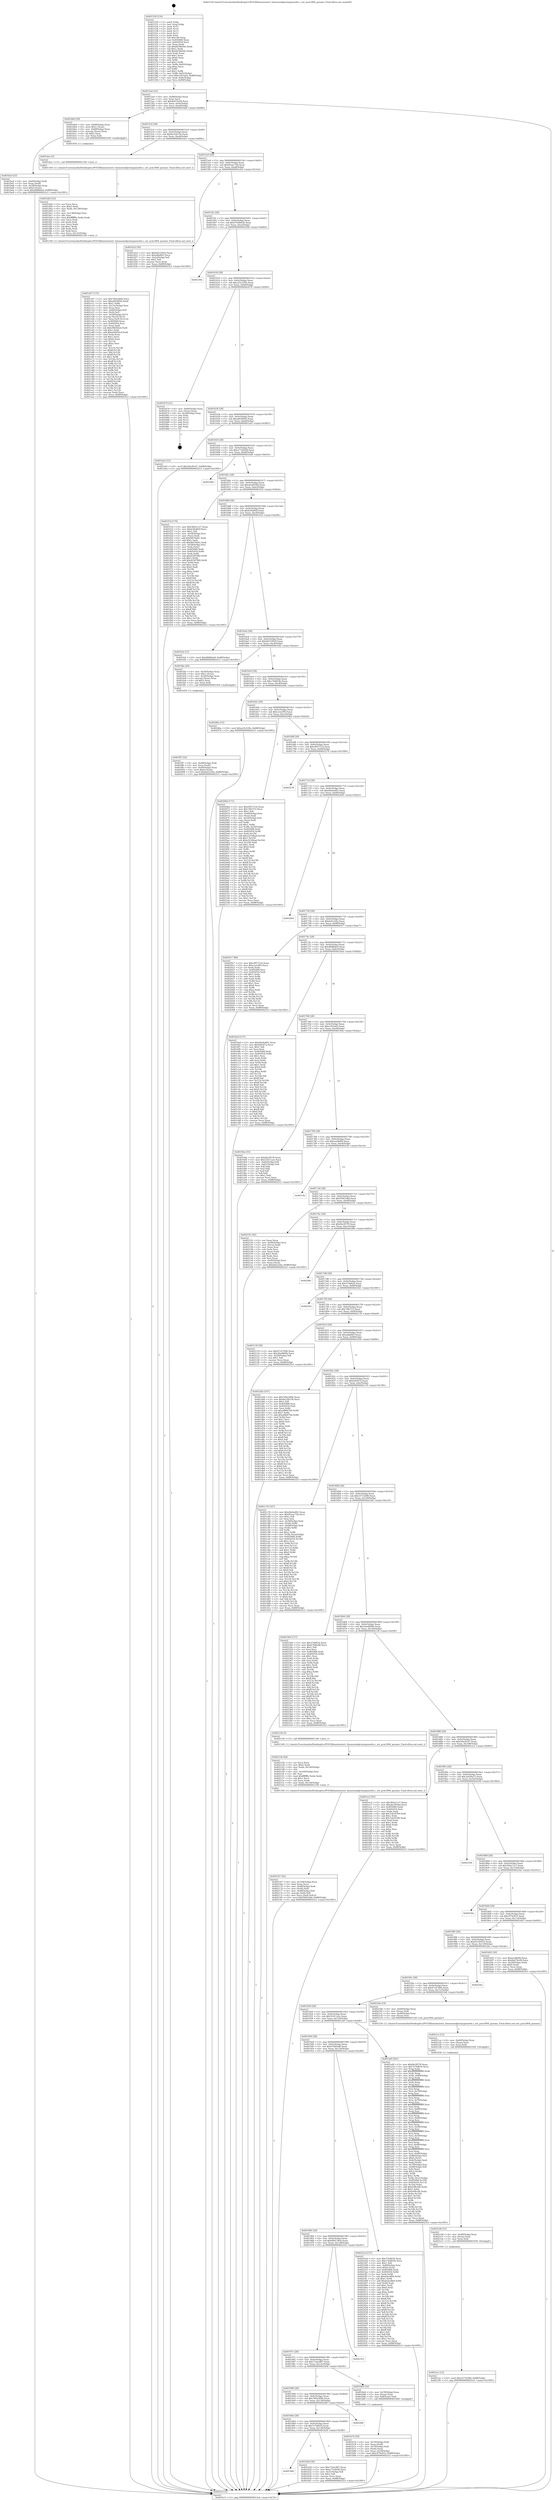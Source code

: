 digraph "0x401530" {
  label = "0x401530 (/mnt/c/Users/mathe/Desktop/tcc/POCII/binaries/extr_linuxsoundpcioxygense6x.c_set_pcm1804_params_Final-ollvm.out::main(0))"
  labelloc = "t"
  node[shape=record]

  Entry [label="",width=0.3,height=0.3,shape=circle,fillcolor=black,style=filled]
  "0x4015a4" [label="{
     0x4015a4 [32]\l
     | [instrs]\l
     &nbsp;&nbsp;0x4015a4 \<+6\>: mov -0x88(%rbp),%eax\l
     &nbsp;&nbsp;0x4015aa \<+2\>: mov %eax,%ecx\l
     &nbsp;&nbsp;0x4015ac \<+6\>: sub $0x8a074c09,%ecx\l
     &nbsp;&nbsp;0x4015b2 \<+6\>: mov %eax,-0x9c(%rbp)\l
     &nbsp;&nbsp;0x4015b8 \<+6\>: mov %ecx,-0xa0(%rbp)\l
     &nbsp;&nbsp;0x4015be \<+6\>: je 0000000000401bb0 \<main+0x680\>\l
  }"]
  "0x401bb0" [label="{
     0x401bb0 [29]\l
     | [instrs]\l
     &nbsp;&nbsp;0x401bb0 \<+4\>: mov -0x68(%rbp),%rax\l
     &nbsp;&nbsp;0x401bb4 \<+6\>: movl $0x1,(%rax)\l
     &nbsp;&nbsp;0x401bba \<+4\>: mov -0x68(%rbp),%rax\l
     &nbsp;&nbsp;0x401bbe \<+3\>: movslq (%rax),%rax\l
     &nbsp;&nbsp;0x401bc1 \<+4\>: shl $0x2,%rax\l
     &nbsp;&nbsp;0x401bc5 \<+3\>: mov %rax,%rdi\l
     &nbsp;&nbsp;0x401bc8 \<+5\>: call 0000000000401050 \<malloc@plt\>\l
     | [calls]\l
     &nbsp;&nbsp;0x401050 \{1\} (unknown)\l
  }"]
  "0x4015c4" [label="{
     0x4015c4 [28]\l
     | [instrs]\l
     &nbsp;&nbsp;0x4015c4 \<+5\>: jmp 00000000004015c9 \<main+0x99\>\l
     &nbsp;&nbsp;0x4015c9 \<+6\>: mov -0x9c(%rbp),%eax\l
     &nbsp;&nbsp;0x4015cf \<+5\>: sub $0x8e32b156,%eax\l
     &nbsp;&nbsp;0x4015d4 \<+6\>: mov %eax,-0xa4(%rbp)\l
     &nbsp;&nbsp;0x4015da \<+6\>: je 0000000000401dce \<main+0x89e\>\l
  }"]
  Exit [label="",width=0.3,height=0.3,shape=circle,fillcolor=black,style=filled,peripheries=2]
  "0x401dce" [label="{
     0x401dce [5]\l
     | [instrs]\l
     &nbsp;&nbsp;0x401dce \<+5\>: call 0000000000401160 \<next_i\>\l
     | [calls]\l
     &nbsp;&nbsp;0x401160 \{1\} (/mnt/c/Users/mathe/Desktop/tcc/POCII/binaries/extr_linuxsoundpcioxygense6x.c_set_pcm1804_params_Final-ollvm.out::next_i)\l
  }"]
  "0x4015e0" [label="{
     0x4015e0 [28]\l
     | [instrs]\l
     &nbsp;&nbsp;0x4015e0 \<+5\>: jmp 00000000004015e5 \<main+0xb5\>\l
     &nbsp;&nbsp;0x4015e5 \<+6\>: mov -0x9c(%rbp),%eax\l
     &nbsp;&nbsp;0x4015eb \<+5\>: sub $0x95aac73b,%eax\l
     &nbsp;&nbsp;0x4015f0 \<+6\>: mov %eax,-0xa8(%rbp)\l
     &nbsp;&nbsp;0x4015f6 \<+6\>: je 0000000000401d1d \<main+0x7ed\>\l
  }"]
  "0x4021ec" [label="{
     0x4021ec [15]\l
     | [instrs]\l
     &nbsp;&nbsp;0x4021ec \<+10\>: movl $0x23714288,-0x88(%rbp)\l
     &nbsp;&nbsp;0x4021f6 \<+5\>: jmp 00000000004025c5 \<main+0x1095\>\l
  }"]
  "0x401d1d" [label="{
     0x401d1d [30]\l
     | [instrs]\l
     &nbsp;&nbsp;0x401d1d \<+5\>: mov $0xbb533020,%eax\l
     &nbsp;&nbsp;0x401d22 \<+5\>: mov $0xadbdf43,%ecx\l
     &nbsp;&nbsp;0x401d27 \<+3\>: mov -0x2a(%rbp),%dl\l
     &nbsp;&nbsp;0x401d2a \<+3\>: test $0x1,%dl\l
     &nbsp;&nbsp;0x401d2d \<+3\>: cmovne %ecx,%eax\l
     &nbsp;&nbsp;0x401d30 \<+6\>: mov %eax,-0x88(%rbp)\l
     &nbsp;&nbsp;0x401d36 \<+5\>: jmp 00000000004025c5 \<main+0x1095\>\l
  }"]
  "0x4015fc" [label="{
     0x4015fc [28]\l
     | [instrs]\l
     &nbsp;&nbsp;0x4015fc \<+5\>: jmp 0000000000401601 \<main+0xd1\>\l
     &nbsp;&nbsp;0x401601 \<+6\>: mov -0x9c(%rbp),%eax\l
     &nbsp;&nbsp;0x401607 \<+5\>: sub $0x9764b636,%eax\l
     &nbsp;&nbsp;0x40160c \<+6\>: mov %eax,-0xac(%rbp)\l
     &nbsp;&nbsp;0x401612 \<+6\>: je 000000000040229d \<main+0xd6d\>\l
  }"]
  "0x4021dd" [label="{
     0x4021dd [15]\l
     | [instrs]\l
     &nbsp;&nbsp;0x4021dd \<+4\>: mov -0x48(%rbp),%rax\l
     &nbsp;&nbsp;0x4021e1 \<+3\>: mov (%rax),%rax\l
     &nbsp;&nbsp;0x4021e4 \<+3\>: mov %rax,%rdi\l
     &nbsp;&nbsp;0x4021e7 \<+5\>: call 0000000000401030 \<free@plt\>\l
     | [calls]\l
     &nbsp;&nbsp;0x401030 \{1\} (unknown)\l
  }"]
  "0x40229d" [label="{
     0x40229d\l
  }", style=dashed]
  "0x401618" [label="{
     0x401618 [28]\l
     | [instrs]\l
     &nbsp;&nbsp;0x401618 \<+5\>: jmp 000000000040161d \<main+0xed\>\l
     &nbsp;&nbsp;0x40161d \<+6\>: mov -0x9c(%rbp),%eax\l
     &nbsp;&nbsp;0x401623 \<+5\>: sub $0xa25c529e,%eax\l
     &nbsp;&nbsp;0x401628 \<+6\>: mov %eax,-0xb0(%rbp)\l
     &nbsp;&nbsp;0x40162e \<+6\>: je 0000000000402479 \<main+0xf49\>\l
  }"]
  "0x4021ce" [label="{
     0x4021ce [15]\l
     | [instrs]\l
     &nbsp;&nbsp;0x4021ce \<+4\>: mov -0x60(%rbp),%rax\l
     &nbsp;&nbsp;0x4021d2 \<+3\>: mov (%rax),%rax\l
     &nbsp;&nbsp;0x4021d5 \<+3\>: mov %rax,%rdi\l
     &nbsp;&nbsp;0x4021d8 \<+5\>: call 0000000000401030 \<free@plt\>\l
     | [calls]\l
     &nbsp;&nbsp;0x401030 \{1\} (unknown)\l
  }"]
  "0x402479" [label="{
     0x402479 [21]\l
     | [instrs]\l
     &nbsp;&nbsp;0x402479 \<+4\>: mov -0x80(%rbp),%rax\l
     &nbsp;&nbsp;0x40247d \<+2\>: mov (%rax),%eax\l
     &nbsp;&nbsp;0x40247f \<+4\>: lea -0x28(%rbp),%rsp\l
     &nbsp;&nbsp;0x402483 \<+1\>: pop %rbx\l
     &nbsp;&nbsp;0x402484 \<+2\>: pop %r12\l
     &nbsp;&nbsp;0x402486 \<+2\>: pop %r13\l
     &nbsp;&nbsp;0x402488 \<+2\>: pop %r14\l
     &nbsp;&nbsp;0x40248a \<+2\>: pop %r15\l
     &nbsp;&nbsp;0x40248c \<+1\>: pop %rbp\l
     &nbsp;&nbsp;0x40248d \<+1\>: ret\l
  }"]
  "0x401634" [label="{
     0x401634 [28]\l
     | [instrs]\l
     &nbsp;&nbsp;0x401634 \<+5\>: jmp 0000000000401639 \<main+0x109\>\l
     &nbsp;&nbsp;0x401639 \<+6\>: mov -0x9c(%rbp),%eax\l
     &nbsp;&nbsp;0x40163f \<+5\>: sub $0xa6636f56,%eax\l
     &nbsp;&nbsp;0x401644 \<+6\>: mov %eax,-0xb4(%rbp)\l
     &nbsp;&nbsp;0x40164a \<+6\>: je 0000000000401eb3 \<main+0x983\>\l
  }"]
  "0x402167" [label="{
     0x402167 [42]\l
     | [instrs]\l
     &nbsp;&nbsp;0x402167 \<+6\>: mov -0x144(%rbp),%ecx\l
     &nbsp;&nbsp;0x40216d \<+3\>: imul %eax,%ecx\l
     &nbsp;&nbsp;0x402170 \<+4\>: mov -0x48(%rbp),%rdi\l
     &nbsp;&nbsp;0x402174 \<+3\>: mov (%rdi),%rdi\l
     &nbsp;&nbsp;0x402177 \<+4\>: mov -0x40(%rbp),%r8\l
     &nbsp;&nbsp;0x40217b \<+3\>: movslq (%r8),%r8\l
     &nbsp;&nbsp;0x40217e \<+4\>: mov %ecx,(%rdi,%r8,4)\l
     &nbsp;&nbsp;0x402182 \<+10\>: movl $0xf3063a8d,-0x88(%rbp)\l
     &nbsp;&nbsp;0x40218c \<+5\>: jmp 00000000004025c5 \<main+0x1095\>\l
  }"]
  "0x401eb3" [label="{
     0x401eb3 [15]\l
     | [instrs]\l
     &nbsp;&nbsp;0x401eb3 \<+10\>: movl $0x29ac81d7,-0x88(%rbp)\l
     &nbsp;&nbsp;0x401ebd \<+5\>: jmp 00000000004025c5 \<main+0x1095\>\l
  }"]
  "0x401650" [label="{
     0x401650 [28]\l
     | [instrs]\l
     &nbsp;&nbsp;0x401650 \<+5\>: jmp 0000000000401655 \<main+0x125\>\l
     &nbsp;&nbsp;0x401655 \<+6\>: mov -0x9c(%rbp),%eax\l
     &nbsp;&nbsp;0x40165b \<+5\>: sub $0xa77a0038,%eax\l
     &nbsp;&nbsp;0x401660 \<+6\>: mov %eax,-0xb8(%rbp)\l
     &nbsp;&nbsp;0x401666 \<+6\>: je 0000000000401b46 \<main+0x616\>\l
  }"]
  "0x40213b" [label="{
     0x40213b [44]\l
     | [instrs]\l
     &nbsp;&nbsp;0x40213b \<+2\>: xor %ecx,%ecx\l
     &nbsp;&nbsp;0x40213d \<+5\>: mov $0x2,%edx\l
     &nbsp;&nbsp;0x402142 \<+6\>: mov %edx,-0x140(%rbp)\l
     &nbsp;&nbsp;0x402148 \<+1\>: cltd\l
     &nbsp;&nbsp;0x402149 \<+6\>: mov -0x140(%rbp),%esi\l
     &nbsp;&nbsp;0x40214f \<+2\>: idiv %esi\l
     &nbsp;&nbsp;0x402151 \<+6\>: imul $0xfffffffe,%edx,%edx\l
     &nbsp;&nbsp;0x402157 \<+3\>: sub $0x1,%ecx\l
     &nbsp;&nbsp;0x40215a \<+2\>: sub %ecx,%edx\l
     &nbsp;&nbsp;0x40215c \<+6\>: mov %edx,-0x144(%rbp)\l
     &nbsp;&nbsp;0x402162 \<+5\>: call 0000000000401160 \<next_i\>\l
     | [calls]\l
     &nbsp;&nbsp;0x401160 \{1\} (/mnt/c/Users/mathe/Desktop/tcc/POCII/binaries/extr_linuxsoundpcioxygense6x.c_set_pcm1804_params_Final-ollvm.out::next_i)\l
  }"]
  "0x401b46" [label="{
     0x401b46\l
  }", style=dashed]
  "0x40166c" [label="{
     0x40166c [28]\l
     | [instrs]\l
     &nbsp;&nbsp;0x40166c \<+5\>: jmp 0000000000401671 \<main+0x141\>\l
     &nbsp;&nbsp;0x401671 \<+6\>: mov -0x9c(%rbp),%eax\l
     &nbsp;&nbsp;0x401677 \<+5\>: sub $0xabc0934d,%eax\l
     &nbsp;&nbsp;0x40167c \<+6\>: mov %eax,-0xbc(%rbp)\l
     &nbsp;&nbsp;0x401682 \<+6\>: je 0000000000401f1d \<main+0x9ed\>\l
  }"]
  "0x401ff7" [label="{
     0x401ff7 [32]\l
     | [instrs]\l
     &nbsp;&nbsp;0x401ff7 \<+4\>: mov -0x48(%rbp),%rdi\l
     &nbsp;&nbsp;0x401ffb \<+3\>: mov %rax,(%rdi)\l
     &nbsp;&nbsp;0x401ffe \<+4\>: mov -0x40(%rbp),%rax\l
     &nbsp;&nbsp;0x402002 \<+6\>: movl $0x0,(%rax)\l
     &nbsp;&nbsp;0x402008 \<+10\>: movl $0xdefc220a,-0x88(%rbp)\l
     &nbsp;&nbsp;0x402012 \<+5\>: jmp 00000000004025c5 \<main+0x1095\>\l
  }"]
  "0x401f1d" [label="{
     0x401f1d [174]\l
     | [instrs]\l
     &nbsp;&nbsp;0x401f1d \<+5\>: mov $0x3b9a11e7,%eax\l
     &nbsp;&nbsp;0x401f22 \<+5\>: mov $0xb30af62f,%ecx\l
     &nbsp;&nbsp;0x401f27 \<+2\>: mov $0x1,%dl\l
     &nbsp;&nbsp;0x401f29 \<+4\>: mov -0x58(%rbp),%rsi\l
     &nbsp;&nbsp;0x401f2d \<+2\>: mov (%rsi),%edi\l
     &nbsp;&nbsp;0x401f2f \<+6\>: add $0xfb676d41,%edi\l
     &nbsp;&nbsp;0x401f35 \<+3\>: add $0x1,%edi\l
     &nbsp;&nbsp;0x401f38 \<+6\>: sub $0xfb676d41,%edi\l
     &nbsp;&nbsp;0x401f3e \<+4\>: mov -0x58(%rbp),%rsi\l
     &nbsp;&nbsp;0x401f42 \<+2\>: mov %edi,(%rsi)\l
     &nbsp;&nbsp;0x401f44 \<+7\>: mov 0x405068,%edi\l
     &nbsp;&nbsp;0x401f4b \<+8\>: mov 0x405054,%r8d\l
     &nbsp;&nbsp;0x401f53 \<+3\>: mov %edi,%r9d\l
     &nbsp;&nbsp;0x401f56 \<+7\>: sub $0xd2587f60,%r9d\l
     &nbsp;&nbsp;0x401f5d \<+4\>: sub $0x1,%r9d\l
     &nbsp;&nbsp;0x401f61 \<+7\>: add $0xd2587f60,%r9d\l
     &nbsp;&nbsp;0x401f68 \<+4\>: imul %r9d,%edi\l
     &nbsp;&nbsp;0x401f6c \<+3\>: and $0x1,%edi\l
     &nbsp;&nbsp;0x401f6f \<+3\>: cmp $0x0,%edi\l
     &nbsp;&nbsp;0x401f72 \<+4\>: sete %r10b\l
     &nbsp;&nbsp;0x401f76 \<+4\>: cmp $0xa,%r8d\l
     &nbsp;&nbsp;0x401f7a \<+4\>: setl %r11b\l
     &nbsp;&nbsp;0x401f7e \<+3\>: mov %r10b,%bl\l
     &nbsp;&nbsp;0x401f81 \<+3\>: xor $0xff,%bl\l
     &nbsp;&nbsp;0x401f84 \<+3\>: mov %r11b,%r14b\l
     &nbsp;&nbsp;0x401f87 \<+4\>: xor $0xff,%r14b\l
     &nbsp;&nbsp;0x401f8b \<+3\>: xor $0x1,%dl\l
     &nbsp;&nbsp;0x401f8e \<+3\>: mov %bl,%r15b\l
     &nbsp;&nbsp;0x401f91 \<+4\>: and $0xff,%r15b\l
     &nbsp;&nbsp;0x401f95 \<+3\>: and %dl,%r10b\l
     &nbsp;&nbsp;0x401f98 \<+3\>: mov %r14b,%r12b\l
     &nbsp;&nbsp;0x401f9b \<+4\>: and $0xff,%r12b\l
     &nbsp;&nbsp;0x401f9f \<+3\>: and %dl,%r11b\l
     &nbsp;&nbsp;0x401fa2 \<+3\>: or %r10b,%r15b\l
     &nbsp;&nbsp;0x401fa5 \<+3\>: or %r11b,%r12b\l
     &nbsp;&nbsp;0x401fa8 \<+3\>: xor %r12b,%r15b\l
     &nbsp;&nbsp;0x401fab \<+3\>: or %r14b,%bl\l
     &nbsp;&nbsp;0x401fae \<+3\>: xor $0xff,%bl\l
     &nbsp;&nbsp;0x401fb1 \<+3\>: or $0x1,%dl\l
     &nbsp;&nbsp;0x401fb4 \<+2\>: and %dl,%bl\l
     &nbsp;&nbsp;0x401fb6 \<+3\>: or %bl,%r15b\l
     &nbsp;&nbsp;0x401fb9 \<+4\>: test $0x1,%r15b\l
     &nbsp;&nbsp;0x401fbd \<+3\>: cmovne %ecx,%eax\l
     &nbsp;&nbsp;0x401fc0 \<+6\>: mov %eax,-0x88(%rbp)\l
     &nbsp;&nbsp;0x401fc6 \<+5\>: jmp 00000000004025c5 \<main+0x1095\>\l
  }"]
  "0x401688" [label="{
     0x401688 [28]\l
     | [instrs]\l
     &nbsp;&nbsp;0x401688 \<+5\>: jmp 000000000040168d \<main+0x15d\>\l
     &nbsp;&nbsp;0x40168d \<+6\>: mov -0x9c(%rbp),%eax\l
     &nbsp;&nbsp;0x401693 \<+5\>: sub $0xb30af62f,%eax\l
     &nbsp;&nbsp;0x401698 \<+6\>: mov %eax,-0xc0(%rbp)\l
     &nbsp;&nbsp;0x40169e \<+6\>: je 0000000000401fcb \<main+0xa9b\>\l
  }"]
  "0x401e07" [label="{
     0x401e07 [172]\l
     | [instrs]\l
     &nbsp;&nbsp;0x401e07 \<+5\>: mov $0x760a360b,%ecx\l
     &nbsp;&nbsp;0x401e0c \<+5\>: mov $0xa6636f56,%edx\l
     &nbsp;&nbsp;0x401e11 \<+3\>: mov $0x1,%r8b\l
     &nbsp;&nbsp;0x401e14 \<+6\>: mov -0x13c(%rbp),%esi\l
     &nbsp;&nbsp;0x401e1a \<+3\>: imul %eax,%esi\l
     &nbsp;&nbsp;0x401e1d \<+4\>: mov -0x60(%rbp),%r9\l
     &nbsp;&nbsp;0x401e21 \<+3\>: mov (%r9),%r9\l
     &nbsp;&nbsp;0x401e24 \<+4\>: mov -0x58(%rbp),%r10\l
     &nbsp;&nbsp;0x401e28 \<+3\>: movslq (%r10),%r10\l
     &nbsp;&nbsp;0x401e2b \<+4\>: mov %esi,(%r9,%r10,4)\l
     &nbsp;&nbsp;0x401e2f \<+7\>: mov 0x405068,%eax\l
     &nbsp;&nbsp;0x401e36 \<+7\>: mov 0x405054,%esi\l
     &nbsp;&nbsp;0x401e3d \<+2\>: mov %eax,%edi\l
     &nbsp;&nbsp;0x401e3f \<+6\>: sub $0xe94d56cd,%edi\l
     &nbsp;&nbsp;0x401e45 \<+3\>: sub $0x1,%edi\l
     &nbsp;&nbsp;0x401e48 \<+6\>: add $0xe94d56cd,%edi\l
     &nbsp;&nbsp;0x401e4e \<+3\>: imul %edi,%eax\l
     &nbsp;&nbsp;0x401e51 \<+3\>: and $0x1,%eax\l
     &nbsp;&nbsp;0x401e54 \<+3\>: cmp $0x0,%eax\l
     &nbsp;&nbsp;0x401e57 \<+4\>: sete %r11b\l
     &nbsp;&nbsp;0x401e5b \<+3\>: cmp $0xa,%esi\l
     &nbsp;&nbsp;0x401e5e \<+3\>: setl %bl\l
     &nbsp;&nbsp;0x401e61 \<+3\>: mov %r11b,%r14b\l
     &nbsp;&nbsp;0x401e64 \<+4\>: xor $0xff,%r14b\l
     &nbsp;&nbsp;0x401e68 \<+3\>: mov %bl,%r15b\l
     &nbsp;&nbsp;0x401e6b \<+4\>: xor $0xff,%r15b\l
     &nbsp;&nbsp;0x401e6f \<+4\>: xor $0x1,%r8b\l
     &nbsp;&nbsp;0x401e73 \<+3\>: mov %r14b,%r12b\l
     &nbsp;&nbsp;0x401e76 \<+4\>: and $0xff,%r12b\l
     &nbsp;&nbsp;0x401e7a \<+3\>: and %r8b,%r11b\l
     &nbsp;&nbsp;0x401e7d \<+3\>: mov %r15b,%r13b\l
     &nbsp;&nbsp;0x401e80 \<+4\>: and $0xff,%r13b\l
     &nbsp;&nbsp;0x401e84 \<+3\>: and %r8b,%bl\l
     &nbsp;&nbsp;0x401e87 \<+3\>: or %r11b,%r12b\l
     &nbsp;&nbsp;0x401e8a \<+3\>: or %bl,%r13b\l
     &nbsp;&nbsp;0x401e8d \<+3\>: xor %r13b,%r12b\l
     &nbsp;&nbsp;0x401e90 \<+3\>: or %r15b,%r14b\l
     &nbsp;&nbsp;0x401e93 \<+4\>: xor $0xff,%r14b\l
     &nbsp;&nbsp;0x401e97 \<+4\>: or $0x1,%r8b\l
     &nbsp;&nbsp;0x401e9b \<+3\>: and %r8b,%r14b\l
     &nbsp;&nbsp;0x401e9e \<+3\>: or %r14b,%r12b\l
     &nbsp;&nbsp;0x401ea1 \<+4\>: test $0x1,%r12b\l
     &nbsp;&nbsp;0x401ea5 \<+3\>: cmovne %edx,%ecx\l
     &nbsp;&nbsp;0x401ea8 \<+6\>: mov %ecx,-0x88(%rbp)\l
     &nbsp;&nbsp;0x401eae \<+5\>: jmp 00000000004025c5 \<main+0x1095\>\l
  }"]
  "0x401fcb" [label="{
     0x401fcb [15]\l
     | [instrs]\l
     &nbsp;&nbsp;0x401fcb \<+10\>: movl $0xdfd86de9,-0x88(%rbp)\l
     &nbsp;&nbsp;0x401fd5 \<+5\>: jmp 00000000004025c5 \<main+0x1095\>\l
  }"]
  "0x4016a4" [label="{
     0x4016a4 [28]\l
     | [instrs]\l
     &nbsp;&nbsp;0x4016a4 \<+5\>: jmp 00000000004016a9 \<main+0x179\>\l
     &nbsp;&nbsp;0x4016a9 \<+6\>: mov -0x9c(%rbp),%eax\l
     &nbsp;&nbsp;0x4016af \<+5\>: sub $0xbb533020,%eax\l
     &nbsp;&nbsp;0x4016b4 \<+6\>: mov %eax,-0xc4(%rbp)\l
     &nbsp;&nbsp;0x4016ba \<+6\>: je 0000000000401fda \<main+0xaaa\>\l
  }"]
  "0x401dd3" [label="{
     0x401dd3 [52]\l
     | [instrs]\l
     &nbsp;&nbsp;0x401dd3 \<+2\>: xor %ecx,%ecx\l
     &nbsp;&nbsp;0x401dd5 \<+5\>: mov $0x2,%edx\l
     &nbsp;&nbsp;0x401dda \<+6\>: mov %edx,-0x138(%rbp)\l
     &nbsp;&nbsp;0x401de0 \<+1\>: cltd\l
     &nbsp;&nbsp;0x401de1 \<+6\>: mov -0x138(%rbp),%esi\l
     &nbsp;&nbsp;0x401de7 \<+2\>: idiv %esi\l
     &nbsp;&nbsp;0x401de9 \<+6\>: imul $0xfffffffe,%edx,%edx\l
     &nbsp;&nbsp;0x401def \<+2\>: mov %ecx,%edi\l
     &nbsp;&nbsp;0x401df1 \<+2\>: sub %edx,%edi\l
     &nbsp;&nbsp;0x401df3 \<+2\>: mov %ecx,%edx\l
     &nbsp;&nbsp;0x401df5 \<+3\>: sub $0x1,%edx\l
     &nbsp;&nbsp;0x401df8 \<+2\>: add %edx,%edi\l
     &nbsp;&nbsp;0x401dfa \<+2\>: sub %edi,%ecx\l
     &nbsp;&nbsp;0x401dfc \<+6\>: mov %ecx,-0x13c(%rbp)\l
     &nbsp;&nbsp;0x401e02 \<+5\>: call 0000000000401160 \<next_i\>\l
     | [calls]\l
     &nbsp;&nbsp;0x401160 \{1\} (/mnt/c/Users/mathe/Desktop/tcc/POCII/binaries/extr_linuxsoundpcioxygense6x.c_set_pcm1804_params_Final-ollvm.out::next_i)\l
  }"]
  "0x401fda" [label="{
     0x401fda [29]\l
     | [instrs]\l
     &nbsp;&nbsp;0x401fda \<+4\>: mov -0x50(%rbp),%rax\l
     &nbsp;&nbsp;0x401fde \<+6\>: movl $0x1,(%rax)\l
     &nbsp;&nbsp;0x401fe4 \<+4\>: mov -0x50(%rbp),%rax\l
     &nbsp;&nbsp;0x401fe8 \<+3\>: movslq (%rax),%rax\l
     &nbsp;&nbsp;0x401feb \<+4\>: shl $0x2,%rax\l
     &nbsp;&nbsp;0x401fef \<+3\>: mov %rax,%rdi\l
     &nbsp;&nbsp;0x401ff2 \<+5\>: call 0000000000401050 \<malloc@plt\>\l
     | [calls]\l
     &nbsp;&nbsp;0x401050 \{1\} (unknown)\l
  }"]
  "0x4016c0" [label="{
     0x4016c0 [28]\l
     | [instrs]\l
     &nbsp;&nbsp;0x4016c0 \<+5\>: jmp 00000000004016c5 \<main+0x195\>\l
     &nbsp;&nbsp;0x4016c5 \<+6\>: mov -0x9c(%rbp),%eax\l
     &nbsp;&nbsp;0x4016cb \<+5\>: sub $0xc7b48c9e,%eax\l
     &nbsp;&nbsp;0x4016d0 \<+6\>: mov %eax,-0xc8(%rbp)\l
     &nbsp;&nbsp;0x4016d6 \<+6\>: je 000000000040246a \<main+0xf3a\>\l
  }"]
  "0x401bcd" [label="{
     0x401bcd [32]\l
     | [instrs]\l
     &nbsp;&nbsp;0x401bcd \<+4\>: mov -0x60(%rbp),%rdi\l
     &nbsp;&nbsp;0x401bd1 \<+3\>: mov %rax,(%rdi)\l
     &nbsp;&nbsp;0x401bd4 \<+4\>: mov -0x58(%rbp),%rax\l
     &nbsp;&nbsp;0x401bd8 \<+6\>: movl $0x0,(%rax)\l
     &nbsp;&nbsp;0x401bde \<+10\>: movl $0xdfd86de9,-0x88(%rbp)\l
     &nbsp;&nbsp;0x401be8 \<+5\>: jmp 00000000004025c5 \<main+0x1095\>\l
  }"]
  "0x40246a" [label="{
     0x40246a [15]\l
     | [instrs]\l
     &nbsp;&nbsp;0x40246a \<+10\>: movl $0xa25c529e,-0x88(%rbp)\l
     &nbsp;&nbsp;0x402474 \<+5\>: jmp 00000000004025c5 \<main+0x1095\>\l
  }"]
  "0x4016dc" [label="{
     0x4016dc [28]\l
     | [instrs]\l
     &nbsp;&nbsp;0x4016dc \<+5\>: jmp 00000000004016e1 \<main+0x1b1\>\l
     &nbsp;&nbsp;0x4016e1 \<+6\>: mov -0x9c(%rbp),%eax\l
     &nbsp;&nbsp;0x4016e7 \<+5\>: sub $0xcceecf05,%eax\l
     &nbsp;&nbsp;0x4016ec \<+6\>: mov %eax,-0xcc(%rbp)\l
     &nbsp;&nbsp;0x4016f2 \<+6\>: je 000000000040206d \<main+0xb3d\>\l
  }"]
  "0x401b74" [label="{
     0x401b74 [30]\l
     | [instrs]\l
     &nbsp;&nbsp;0x401b74 \<+4\>: mov -0x70(%rbp),%rdi\l
     &nbsp;&nbsp;0x401b78 \<+2\>: mov %eax,(%rdi)\l
     &nbsp;&nbsp;0x401b7a \<+4\>: mov -0x70(%rbp),%rdi\l
     &nbsp;&nbsp;0x401b7e \<+2\>: mov (%rdi),%eax\l
     &nbsp;&nbsp;0x401b80 \<+3\>: mov %eax,-0x30(%rbp)\l
     &nbsp;&nbsp;0x401b83 \<+10\>: movl $0x3f74e833,-0x88(%rbp)\l
     &nbsp;&nbsp;0x401b8d \<+5\>: jmp 00000000004025c5 \<main+0x1095\>\l
  }"]
  "0x40206d" [label="{
     0x40206d [171]\l
     | [instrs]\l
     &nbsp;&nbsp;0x40206d \<+5\>: mov $0xcf057214,%eax\l
     &nbsp;&nbsp;0x402072 \<+5\>: mov $0x7dfe753,%ecx\l
     &nbsp;&nbsp;0x402077 \<+2\>: mov $0x1,%dl\l
     &nbsp;&nbsp;0x402079 \<+4\>: mov -0x40(%rbp),%rsi\l
     &nbsp;&nbsp;0x40207d \<+2\>: mov (%rsi),%edi\l
     &nbsp;&nbsp;0x40207f \<+4\>: mov -0x50(%rbp),%rsi\l
     &nbsp;&nbsp;0x402083 \<+2\>: cmp (%rsi),%edi\l
     &nbsp;&nbsp;0x402085 \<+4\>: setl %r8b\l
     &nbsp;&nbsp;0x402089 \<+4\>: and $0x1,%r8b\l
     &nbsp;&nbsp;0x40208d \<+4\>: mov %r8b,-0x29(%rbp)\l
     &nbsp;&nbsp;0x402091 \<+7\>: mov 0x405068,%edi\l
     &nbsp;&nbsp;0x402098 \<+8\>: mov 0x405054,%r9d\l
     &nbsp;&nbsp;0x4020a0 \<+3\>: mov %edi,%r10d\l
     &nbsp;&nbsp;0x4020a3 \<+7\>: add $0xe2234bad,%r10d\l
     &nbsp;&nbsp;0x4020aa \<+4\>: sub $0x1,%r10d\l
     &nbsp;&nbsp;0x4020ae \<+7\>: sub $0xe2234bad,%r10d\l
     &nbsp;&nbsp;0x4020b5 \<+4\>: imul %r10d,%edi\l
     &nbsp;&nbsp;0x4020b9 \<+3\>: and $0x1,%edi\l
     &nbsp;&nbsp;0x4020bc \<+3\>: cmp $0x0,%edi\l
     &nbsp;&nbsp;0x4020bf \<+4\>: sete %r8b\l
     &nbsp;&nbsp;0x4020c3 \<+4\>: cmp $0xa,%r9d\l
     &nbsp;&nbsp;0x4020c7 \<+4\>: setl %r11b\l
     &nbsp;&nbsp;0x4020cb \<+3\>: mov %r8b,%bl\l
     &nbsp;&nbsp;0x4020ce \<+3\>: xor $0xff,%bl\l
     &nbsp;&nbsp;0x4020d1 \<+3\>: mov %r11b,%r14b\l
     &nbsp;&nbsp;0x4020d4 \<+4\>: xor $0xff,%r14b\l
     &nbsp;&nbsp;0x4020d8 \<+3\>: xor $0x0,%dl\l
     &nbsp;&nbsp;0x4020db \<+3\>: mov %bl,%r15b\l
     &nbsp;&nbsp;0x4020de \<+4\>: and $0x0,%r15b\l
     &nbsp;&nbsp;0x4020e2 \<+3\>: and %dl,%r8b\l
     &nbsp;&nbsp;0x4020e5 \<+3\>: mov %r14b,%r12b\l
     &nbsp;&nbsp;0x4020e8 \<+4\>: and $0x0,%r12b\l
     &nbsp;&nbsp;0x4020ec \<+3\>: and %dl,%r11b\l
     &nbsp;&nbsp;0x4020ef \<+3\>: or %r8b,%r15b\l
     &nbsp;&nbsp;0x4020f2 \<+3\>: or %r11b,%r12b\l
     &nbsp;&nbsp;0x4020f5 \<+3\>: xor %r12b,%r15b\l
     &nbsp;&nbsp;0x4020f8 \<+3\>: or %r14b,%bl\l
     &nbsp;&nbsp;0x4020fb \<+3\>: xor $0xff,%bl\l
     &nbsp;&nbsp;0x4020fe \<+3\>: or $0x0,%dl\l
     &nbsp;&nbsp;0x402101 \<+2\>: and %dl,%bl\l
     &nbsp;&nbsp;0x402103 \<+3\>: or %bl,%r15b\l
     &nbsp;&nbsp;0x402106 \<+4\>: test $0x1,%r15b\l
     &nbsp;&nbsp;0x40210a \<+3\>: cmovne %ecx,%eax\l
     &nbsp;&nbsp;0x40210d \<+6\>: mov %eax,-0x88(%rbp)\l
     &nbsp;&nbsp;0x402113 \<+5\>: jmp 00000000004025c5 \<main+0x1095\>\l
  }"]
  "0x4016f8" [label="{
     0x4016f8 [28]\l
     | [instrs]\l
     &nbsp;&nbsp;0x4016f8 \<+5\>: jmp 00000000004016fd \<main+0x1cd\>\l
     &nbsp;&nbsp;0x4016fd \<+6\>: mov -0x9c(%rbp),%eax\l
     &nbsp;&nbsp;0x401703 \<+5\>: sub $0xcf057214,%eax\l
     &nbsp;&nbsp;0x401708 \<+6\>: mov %eax,-0xd0(%rbp)\l
     &nbsp;&nbsp;0x40170e \<+6\>: je 0000000000402578 \<main+0x1048\>\l
  }"]
  "0x4019d0" [label="{
     0x4019d0\l
  }", style=dashed]
  "0x402578" [label="{
     0x402578\l
  }", style=dashed]
  "0x401714" [label="{
     0x401714 [28]\l
     | [instrs]\l
     &nbsp;&nbsp;0x401714 \<+5\>: jmp 0000000000401719 \<main+0x1e9\>\l
     &nbsp;&nbsp;0x401719 \<+6\>: mov -0x9c(%rbp),%eax\l
     &nbsp;&nbsp;0x40171f \<+5\>: sub $0xd4e6a481,%eax\l
     &nbsp;&nbsp;0x401724 \<+6\>: mov %eax,-0xd4(%rbp)\l
     &nbsp;&nbsp;0x40172a \<+6\>: je 00000000004024d3 \<main+0xfa3\>\l
  }"]
  "0x401b28" [label="{
     0x401b28 [30]\l
     | [instrs]\l
     &nbsp;&nbsp;0x401b28 \<+5\>: mov $0x714ec987,%eax\l
     &nbsp;&nbsp;0x401b2d \<+5\>: mov $0xa77a0038,%ecx\l
     &nbsp;&nbsp;0x401b32 \<+3\>: mov -0x31(%rbp),%dl\l
     &nbsp;&nbsp;0x401b35 \<+3\>: test $0x1,%dl\l
     &nbsp;&nbsp;0x401b38 \<+3\>: cmovne %ecx,%eax\l
     &nbsp;&nbsp;0x401b3b \<+6\>: mov %eax,-0x88(%rbp)\l
     &nbsp;&nbsp;0x401b41 \<+5\>: jmp 00000000004025c5 \<main+0x1095\>\l
  }"]
  "0x4024d3" [label="{
     0x4024d3\l
  }", style=dashed]
  "0x401730" [label="{
     0x401730 [28]\l
     | [instrs]\l
     &nbsp;&nbsp;0x401730 \<+5\>: jmp 0000000000401735 \<main+0x205\>\l
     &nbsp;&nbsp;0x401735 \<+6\>: mov -0x9c(%rbp),%eax\l
     &nbsp;&nbsp;0x40173b \<+5\>: sub $0xdefc220a,%eax\l
     &nbsp;&nbsp;0x401740 \<+6\>: mov %eax,-0xd8(%rbp)\l
     &nbsp;&nbsp;0x401746 \<+6\>: je 0000000000402017 \<main+0xae7\>\l
  }"]
  "0x4019b4" [label="{
     0x4019b4 [28]\l
     | [instrs]\l
     &nbsp;&nbsp;0x4019b4 \<+5\>: jmp 00000000004019b9 \<main+0x489\>\l
     &nbsp;&nbsp;0x4019b9 \<+6\>: mov -0x9c(%rbp),%eax\l
     &nbsp;&nbsp;0x4019bf \<+5\>: sub $0x7e7bf618,%eax\l
     &nbsp;&nbsp;0x4019c4 \<+6\>: mov %eax,-0x134(%rbp)\l
     &nbsp;&nbsp;0x4019ca \<+6\>: je 0000000000401b28 \<main+0x5f8\>\l
  }"]
  "0x402017" [label="{
     0x402017 [86]\l
     | [instrs]\l
     &nbsp;&nbsp;0x402017 \<+5\>: mov $0xcf057214,%eax\l
     &nbsp;&nbsp;0x40201c \<+5\>: mov $0xcceecf05,%ecx\l
     &nbsp;&nbsp;0x402021 \<+2\>: xor %edx,%edx\l
     &nbsp;&nbsp;0x402023 \<+7\>: mov 0x405068,%esi\l
     &nbsp;&nbsp;0x40202a \<+7\>: mov 0x405054,%edi\l
     &nbsp;&nbsp;0x402031 \<+3\>: sub $0x1,%edx\l
     &nbsp;&nbsp;0x402034 \<+3\>: mov %esi,%r8d\l
     &nbsp;&nbsp;0x402037 \<+3\>: add %edx,%r8d\l
     &nbsp;&nbsp;0x40203a \<+4\>: imul %r8d,%esi\l
     &nbsp;&nbsp;0x40203e \<+3\>: and $0x1,%esi\l
     &nbsp;&nbsp;0x402041 \<+3\>: cmp $0x0,%esi\l
     &nbsp;&nbsp;0x402044 \<+4\>: sete %r9b\l
     &nbsp;&nbsp;0x402048 \<+3\>: cmp $0xa,%edi\l
     &nbsp;&nbsp;0x40204b \<+4\>: setl %r10b\l
     &nbsp;&nbsp;0x40204f \<+3\>: mov %r9b,%r11b\l
     &nbsp;&nbsp;0x402052 \<+3\>: and %r10b,%r11b\l
     &nbsp;&nbsp;0x402055 \<+3\>: xor %r10b,%r9b\l
     &nbsp;&nbsp;0x402058 \<+3\>: or %r9b,%r11b\l
     &nbsp;&nbsp;0x40205b \<+4\>: test $0x1,%r11b\l
     &nbsp;&nbsp;0x40205f \<+3\>: cmovne %ecx,%eax\l
     &nbsp;&nbsp;0x402062 \<+6\>: mov %eax,-0x88(%rbp)\l
     &nbsp;&nbsp;0x402068 \<+5\>: jmp 00000000004025c5 \<main+0x1095\>\l
  }"]
  "0x40174c" [label="{
     0x40174c [28]\l
     | [instrs]\l
     &nbsp;&nbsp;0x40174c \<+5\>: jmp 0000000000401751 \<main+0x221\>\l
     &nbsp;&nbsp;0x401751 \<+6\>: mov -0x9c(%rbp),%eax\l
     &nbsp;&nbsp;0x401757 \<+5\>: sub $0xdfd86de9,%eax\l
     &nbsp;&nbsp;0x40175c \<+6\>: mov %eax,-0xdc(%rbp)\l
     &nbsp;&nbsp;0x401762 \<+6\>: je 0000000000401bed \<main+0x6bd\>\l
  }"]
  "0x4024f8" [label="{
     0x4024f8\l
  }", style=dashed]
  "0x401bed" [label="{
     0x401bed [137]\l
     | [instrs]\l
     &nbsp;&nbsp;0x401bed \<+5\>: mov $0xd4e6a481,%eax\l
     &nbsp;&nbsp;0x401bf2 \<+5\>: mov $0xfa0247a,%ecx\l
     &nbsp;&nbsp;0x401bf7 \<+2\>: mov $0x1,%dl\l
     &nbsp;&nbsp;0x401bf9 \<+2\>: xor %esi,%esi\l
     &nbsp;&nbsp;0x401bfb \<+7\>: mov 0x405068,%edi\l
     &nbsp;&nbsp;0x401c02 \<+8\>: mov 0x405054,%r8d\l
     &nbsp;&nbsp;0x401c0a \<+3\>: sub $0x1,%esi\l
     &nbsp;&nbsp;0x401c0d \<+3\>: mov %edi,%r9d\l
     &nbsp;&nbsp;0x401c10 \<+3\>: add %esi,%r9d\l
     &nbsp;&nbsp;0x401c13 \<+4\>: imul %r9d,%edi\l
     &nbsp;&nbsp;0x401c17 \<+3\>: and $0x1,%edi\l
     &nbsp;&nbsp;0x401c1a \<+3\>: cmp $0x0,%edi\l
     &nbsp;&nbsp;0x401c1d \<+4\>: sete %r10b\l
     &nbsp;&nbsp;0x401c21 \<+4\>: cmp $0xa,%r8d\l
     &nbsp;&nbsp;0x401c25 \<+4\>: setl %r11b\l
     &nbsp;&nbsp;0x401c29 \<+3\>: mov %r10b,%bl\l
     &nbsp;&nbsp;0x401c2c \<+3\>: xor $0xff,%bl\l
     &nbsp;&nbsp;0x401c2f \<+3\>: mov %r11b,%r14b\l
     &nbsp;&nbsp;0x401c32 \<+4\>: xor $0xff,%r14b\l
     &nbsp;&nbsp;0x401c36 \<+3\>: xor $0x0,%dl\l
     &nbsp;&nbsp;0x401c39 \<+3\>: mov %bl,%r15b\l
     &nbsp;&nbsp;0x401c3c \<+4\>: and $0x0,%r15b\l
     &nbsp;&nbsp;0x401c40 \<+3\>: and %dl,%r10b\l
     &nbsp;&nbsp;0x401c43 \<+3\>: mov %r14b,%r12b\l
     &nbsp;&nbsp;0x401c46 \<+4\>: and $0x0,%r12b\l
     &nbsp;&nbsp;0x401c4a \<+3\>: and %dl,%r11b\l
     &nbsp;&nbsp;0x401c4d \<+3\>: or %r10b,%r15b\l
     &nbsp;&nbsp;0x401c50 \<+3\>: or %r11b,%r12b\l
     &nbsp;&nbsp;0x401c53 \<+3\>: xor %r12b,%r15b\l
     &nbsp;&nbsp;0x401c56 \<+3\>: or %r14b,%bl\l
     &nbsp;&nbsp;0x401c59 \<+3\>: xor $0xff,%bl\l
     &nbsp;&nbsp;0x401c5c \<+3\>: or $0x0,%dl\l
     &nbsp;&nbsp;0x401c5f \<+2\>: and %dl,%bl\l
     &nbsp;&nbsp;0x401c61 \<+3\>: or %bl,%r15b\l
     &nbsp;&nbsp;0x401c64 \<+4\>: test $0x1,%r15b\l
     &nbsp;&nbsp;0x401c68 \<+3\>: cmovne %ecx,%eax\l
     &nbsp;&nbsp;0x401c6b \<+6\>: mov %eax,-0x88(%rbp)\l
     &nbsp;&nbsp;0x401c71 \<+5\>: jmp 00000000004025c5 \<main+0x1095\>\l
  }"]
  "0x401768" [label="{
     0x401768 [28]\l
     | [instrs]\l
     &nbsp;&nbsp;0x401768 \<+5\>: jmp 000000000040176d \<main+0x23d\>\l
     &nbsp;&nbsp;0x40176d \<+6\>: mov -0x9c(%rbp),%eax\l
     &nbsp;&nbsp;0x401773 \<+5\>: sub $0xe1fe5a62,%eax\l
     &nbsp;&nbsp;0x401778 \<+6\>: mov %eax,-0xe0(%rbp)\l
     &nbsp;&nbsp;0x40177e \<+6\>: je 00000000004019da \<main+0x4aa\>\l
  }"]
  "0x401998" [label="{
     0x401998 [28]\l
     | [instrs]\l
     &nbsp;&nbsp;0x401998 \<+5\>: jmp 000000000040199d \<main+0x46d\>\l
     &nbsp;&nbsp;0x40199d \<+6\>: mov -0x9c(%rbp),%eax\l
     &nbsp;&nbsp;0x4019a3 \<+5\>: sub $0x760a360b,%eax\l
     &nbsp;&nbsp;0x4019a8 \<+6\>: mov %eax,-0x130(%rbp)\l
     &nbsp;&nbsp;0x4019ae \<+6\>: je 00000000004024f8 \<main+0xfc8\>\l
  }"]
  "0x4019da" [label="{
     0x4019da [53]\l
     | [instrs]\l
     &nbsp;&nbsp;0x4019da \<+5\>: mov $0xf4a3f578,%eax\l
     &nbsp;&nbsp;0x4019df \<+5\>: mov $0x55411a2e,%ecx\l
     &nbsp;&nbsp;0x4019e4 \<+6\>: mov -0x82(%rbp),%dl\l
     &nbsp;&nbsp;0x4019ea \<+7\>: mov -0x81(%rbp),%sil\l
     &nbsp;&nbsp;0x4019f1 \<+3\>: mov %dl,%dil\l
     &nbsp;&nbsp;0x4019f4 \<+3\>: and %sil,%dil\l
     &nbsp;&nbsp;0x4019f7 \<+3\>: xor %sil,%dl\l
     &nbsp;&nbsp;0x4019fa \<+3\>: or %dl,%dil\l
     &nbsp;&nbsp;0x4019fd \<+4\>: test $0x1,%dil\l
     &nbsp;&nbsp;0x401a01 \<+3\>: cmovne %ecx,%eax\l
     &nbsp;&nbsp;0x401a04 \<+6\>: mov %eax,-0x88(%rbp)\l
     &nbsp;&nbsp;0x401a0a \<+5\>: jmp 00000000004025c5 \<main+0x1095\>\l
  }"]
  "0x401784" [label="{
     0x401784 [28]\l
     | [instrs]\l
     &nbsp;&nbsp;0x401784 \<+5\>: jmp 0000000000401789 \<main+0x259\>\l
     &nbsp;&nbsp;0x401789 \<+6\>: mov -0x9c(%rbp),%eax\l
     &nbsp;&nbsp;0x40178f \<+5\>: sub $0xeeefbdf4,%eax\l
     &nbsp;&nbsp;0x401794 \<+6\>: mov %eax,-0xe4(%rbp)\l
     &nbsp;&nbsp;0x40179a \<+6\>: je 00000000004021fb \<main+0xccb\>\l
  }"]
  "0x4025c5" [label="{
     0x4025c5 [5]\l
     | [instrs]\l
     &nbsp;&nbsp;0x4025c5 \<+5\>: jmp 00000000004015a4 \<main+0x74\>\l
  }"]
  "0x401530" [label="{
     0x401530 [116]\l
     | [instrs]\l
     &nbsp;&nbsp;0x401530 \<+1\>: push %rbp\l
     &nbsp;&nbsp;0x401531 \<+3\>: mov %rsp,%rbp\l
     &nbsp;&nbsp;0x401534 \<+2\>: push %r15\l
     &nbsp;&nbsp;0x401536 \<+2\>: push %r14\l
     &nbsp;&nbsp;0x401538 \<+2\>: push %r13\l
     &nbsp;&nbsp;0x40153a \<+2\>: push %r12\l
     &nbsp;&nbsp;0x40153c \<+1\>: push %rbx\l
     &nbsp;&nbsp;0x40153d \<+7\>: sub $0x148,%rsp\l
     &nbsp;&nbsp;0x401544 \<+7\>: mov 0x405068,%eax\l
     &nbsp;&nbsp;0x40154b \<+7\>: mov 0x405054,%ecx\l
     &nbsp;&nbsp;0x401552 \<+2\>: mov %eax,%edx\l
     &nbsp;&nbsp;0x401554 \<+6\>: sub $0xb036b44e,%edx\l
     &nbsp;&nbsp;0x40155a \<+3\>: sub $0x1,%edx\l
     &nbsp;&nbsp;0x40155d \<+6\>: add $0xb036b44e,%edx\l
     &nbsp;&nbsp;0x401563 \<+3\>: imul %edx,%eax\l
     &nbsp;&nbsp;0x401566 \<+3\>: and $0x1,%eax\l
     &nbsp;&nbsp;0x401569 \<+3\>: cmp $0x0,%eax\l
     &nbsp;&nbsp;0x40156c \<+4\>: sete %r8b\l
     &nbsp;&nbsp;0x401570 \<+4\>: and $0x1,%r8b\l
     &nbsp;&nbsp;0x401574 \<+7\>: mov %r8b,-0x82(%rbp)\l
     &nbsp;&nbsp;0x40157b \<+3\>: cmp $0xa,%ecx\l
     &nbsp;&nbsp;0x40157e \<+4\>: setl %r8b\l
     &nbsp;&nbsp;0x401582 \<+4\>: and $0x1,%r8b\l
     &nbsp;&nbsp;0x401586 \<+7\>: mov %r8b,-0x81(%rbp)\l
     &nbsp;&nbsp;0x40158d \<+10\>: movl $0xe1fe5a62,-0x88(%rbp)\l
     &nbsp;&nbsp;0x401597 \<+6\>: mov %edi,-0x8c(%rbp)\l
     &nbsp;&nbsp;0x40159d \<+7\>: mov %rsi,-0x98(%rbp)\l
  }"]
  "0x401b64" [label="{
     0x401b64 [16]\l
     | [instrs]\l
     &nbsp;&nbsp;0x401b64 \<+4\>: mov -0x78(%rbp),%rax\l
     &nbsp;&nbsp;0x401b68 \<+3\>: mov (%rax),%rax\l
     &nbsp;&nbsp;0x401b6b \<+4\>: mov 0x8(%rax),%rdi\l
     &nbsp;&nbsp;0x401b6f \<+5\>: call 0000000000401060 \<atoi@plt\>\l
     | [calls]\l
     &nbsp;&nbsp;0x401060 \{1\} (unknown)\l
  }"]
  "0x4021fb" [label="{
     0x4021fb\l
  }", style=dashed]
  "0x4017a0" [label="{
     0x4017a0 [28]\l
     | [instrs]\l
     &nbsp;&nbsp;0x4017a0 \<+5\>: jmp 00000000004017a5 \<main+0x275\>\l
     &nbsp;&nbsp;0x4017a5 \<+6\>: mov -0x9c(%rbp),%eax\l
     &nbsp;&nbsp;0x4017ab \<+5\>: sub $0xf3063a8d,%eax\l
     &nbsp;&nbsp;0x4017b0 \<+6\>: mov %eax,-0xe8(%rbp)\l
     &nbsp;&nbsp;0x4017b6 \<+6\>: je 0000000000402191 \<main+0xc61\>\l
  }"]
  "0x40197c" [label="{
     0x40197c [28]\l
     | [instrs]\l
     &nbsp;&nbsp;0x40197c \<+5\>: jmp 0000000000401981 \<main+0x451\>\l
     &nbsp;&nbsp;0x401981 \<+6\>: mov -0x9c(%rbp),%eax\l
     &nbsp;&nbsp;0x401987 \<+5\>: sub $0x714ec987,%eax\l
     &nbsp;&nbsp;0x40198c \<+6\>: mov %eax,-0x12c(%rbp)\l
     &nbsp;&nbsp;0x401992 \<+6\>: je 0000000000401b64 \<main+0x634\>\l
  }"]
  "0x402191" [label="{
     0x402191 [42]\l
     | [instrs]\l
     &nbsp;&nbsp;0x402191 \<+2\>: xor %eax,%eax\l
     &nbsp;&nbsp;0x402193 \<+4\>: mov -0x40(%rbp),%rcx\l
     &nbsp;&nbsp;0x402197 \<+2\>: mov (%rcx),%edx\l
     &nbsp;&nbsp;0x402199 \<+2\>: mov %eax,%esi\l
     &nbsp;&nbsp;0x40219b \<+2\>: sub %edx,%esi\l
     &nbsp;&nbsp;0x40219d \<+2\>: mov %eax,%edx\l
     &nbsp;&nbsp;0x40219f \<+3\>: sub $0x1,%edx\l
     &nbsp;&nbsp;0x4021a2 \<+2\>: add %edx,%esi\l
     &nbsp;&nbsp;0x4021a4 \<+2\>: sub %esi,%eax\l
     &nbsp;&nbsp;0x4021a6 \<+4\>: mov -0x40(%rbp),%rcx\l
     &nbsp;&nbsp;0x4021aa \<+2\>: mov %eax,(%rcx)\l
     &nbsp;&nbsp;0x4021ac \<+10\>: movl $0xdefc220a,-0x88(%rbp)\l
     &nbsp;&nbsp;0x4021b6 \<+5\>: jmp 00000000004025c5 \<main+0x1095\>\l
  }"]
  "0x4017bc" [label="{
     0x4017bc [28]\l
     | [instrs]\l
     &nbsp;&nbsp;0x4017bc \<+5\>: jmp 00000000004017c1 \<main+0x291\>\l
     &nbsp;&nbsp;0x4017c1 \<+6\>: mov -0x9c(%rbp),%eax\l
     &nbsp;&nbsp;0x4017c7 \<+5\>: sub $0xf4a3f578,%eax\l
     &nbsp;&nbsp;0x4017cc \<+6\>: mov %eax,-0xec(%rbp)\l
     &nbsp;&nbsp;0x4017d2 \<+6\>: je 000000000040248e \<main+0xf5e\>\l
  }"]
  "0x402335" [label="{
     0x402335\l
  }", style=dashed]
  "0x40248e" [label="{
     0x40248e\l
  }", style=dashed]
  "0x4017d8" [label="{
     0x4017d8 [28]\l
     | [instrs]\l
     &nbsp;&nbsp;0x4017d8 \<+5\>: jmp 00000000004017dd \<main+0x2ad\>\l
     &nbsp;&nbsp;0x4017dd \<+6\>: mov -0x9c(%rbp),%eax\l
     &nbsp;&nbsp;0x4017e3 \<+5\>: sub $0x374d624,%eax\l
     &nbsp;&nbsp;0x4017e8 \<+6\>: mov %eax,-0xf0(%rbp)\l
     &nbsp;&nbsp;0x4017ee \<+6\>: je 00000000004025b1 \<main+0x1081\>\l
  }"]
  "0x401960" [label="{
     0x401960 [28]\l
     | [instrs]\l
     &nbsp;&nbsp;0x401960 \<+5\>: jmp 0000000000401965 \<main+0x435\>\l
     &nbsp;&nbsp;0x401965 \<+6\>: mov -0x9c(%rbp),%eax\l
     &nbsp;&nbsp;0x40196b \<+5\>: sub $0x68d134c6,%eax\l
     &nbsp;&nbsp;0x401970 \<+6\>: mov %eax,-0x128(%rbp)\l
     &nbsp;&nbsp;0x401976 \<+6\>: je 0000000000402335 \<main+0xe05\>\l
  }"]
  "0x4025b1" [label="{
     0x4025b1\l
  }", style=dashed]
  "0x4017f4" [label="{
     0x4017f4 [28]\l
     | [instrs]\l
     &nbsp;&nbsp;0x4017f4 \<+5\>: jmp 00000000004017f9 \<main+0x2c9\>\l
     &nbsp;&nbsp;0x4017f9 \<+6\>: mov -0x9c(%rbp),%eax\l
     &nbsp;&nbsp;0x4017ff \<+5\>: sub $0x7dfe753,%eax\l
     &nbsp;&nbsp;0x401804 \<+6\>: mov %eax,-0xf4(%rbp)\l
     &nbsp;&nbsp;0x40180a \<+6\>: je 0000000000402118 \<main+0xbe8\>\l
  }"]
  "0x4023cd" [label="{
     0x4023cd [157]\l
     | [instrs]\l
     &nbsp;&nbsp;0x4023cd \<+5\>: mov $0x374d624,%eax\l
     &nbsp;&nbsp;0x4023d2 \<+5\>: mov $0xc7b48c9e,%ecx\l
     &nbsp;&nbsp;0x4023d7 \<+2\>: mov $0x1,%dl\l
     &nbsp;&nbsp;0x4023d9 \<+4\>: mov -0x80(%rbp),%rsi\l
     &nbsp;&nbsp;0x4023dd \<+6\>: movl $0x0,(%rsi)\l
     &nbsp;&nbsp;0x4023e3 \<+7\>: mov 0x405068,%edi\l
     &nbsp;&nbsp;0x4023ea \<+8\>: mov 0x405054,%r8d\l
     &nbsp;&nbsp;0x4023f2 \<+3\>: mov %edi,%r9d\l
     &nbsp;&nbsp;0x4023f5 \<+7\>: sub $0xdcbcdf04,%r9d\l
     &nbsp;&nbsp;0x4023fc \<+4\>: sub $0x1,%r9d\l
     &nbsp;&nbsp;0x402400 \<+7\>: add $0xdcbcdf04,%r9d\l
     &nbsp;&nbsp;0x402407 \<+4\>: imul %r9d,%edi\l
     &nbsp;&nbsp;0x40240b \<+3\>: and $0x1,%edi\l
     &nbsp;&nbsp;0x40240e \<+3\>: cmp $0x0,%edi\l
     &nbsp;&nbsp;0x402411 \<+4\>: sete %r10b\l
     &nbsp;&nbsp;0x402415 \<+4\>: cmp $0xa,%r8d\l
     &nbsp;&nbsp;0x402419 \<+4\>: setl %r11b\l
     &nbsp;&nbsp;0x40241d \<+3\>: mov %r10b,%bl\l
     &nbsp;&nbsp;0x402420 \<+3\>: xor $0xff,%bl\l
     &nbsp;&nbsp;0x402423 \<+3\>: mov %r11b,%r14b\l
     &nbsp;&nbsp;0x402426 \<+4\>: xor $0xff,%r14b\l
     &nbsp;&nbsp;0x40242a \<+3\>: xor $0x1,%dl\l
     &nbsp;&nbsp;0x40242d \<+3\>: mov %bl,%r15b\l
     &nbsp;&nbsp;0x402430 \<+4\>: and $0xff,%r15b\l
     &nbsp;&nbsp;0x402434 \<+3\>: and %dl,%r10b\l
     &nbsp;&nbsp;0x402437 \<+3\>: mov %r14b,%r12b\l
     &nbsp;&nbsp;0x40243a \<+4\>: and $0xff,%r12b\l
     &nbsp;&nbsp;0x40243e \<+3\>: and %dl,%r11b\l
     &nbsp;&nbsp;0x402441 \<+3\>: or %r10b,%r15b\l
     &nbsp;&nbsp;0x402444 \<+3\>: or %r11b,%r12b\l
     &nbsp;&nbsp;0x402447 \<+3\>: xor %r12b,%r15b\l
     &nbsp;&nbsp;0x40244a \<+3\>: or %r14b,%bl\l
     &nbsp;&nbsp;0x40244d \<+3\>: xor $0xff,%bl\l
     &nbsp;&nbsp;0x402450 \<+3\>: or $0x1,%dl\l
     &nbsp;&nbsp;0x402453 \<+2\>: and %dl,%bl\l
     &nbsp;&nbsp;0x402455 \<+3\>: or %bl,%r15b\l
     &nbsp;&nbsp;0x402458 \<+4\>: test $0x1,%r15b\l
     &nbsp;&nbsp;0x40245c \<+3\>: cmovne %ecx,%eax\l
     &nbsp;&nbsp;0x40245f \<+6\>: mov %eax,-0x88(%rbp)\l
     &nbsp;&nbsp;0x402465 \<+5\>: jmp 00000000004025c5 \<main+0x1095\>\l
  }"]
  "0x402118" [label="{
     0x402118 [30]\l
     | [instrs]\l
     &nbsp;&nbsp;0x402118 \<+5\>: mov $0x47c47406,%eax\l
     &nbsp;&nbsp;0x40211d \<+5\>: mov $0x26a4809b,%ecx\l
     &nbsp;&nbsp;0x402122 \<+3\>: mov -0x29(%rbp),%dl\l
     &nbsp;&nbsp;0x402125 \<+3\>: test $0x1,%dl\l
     &nbsp;&nbsp;0x402128 \<+3\>: cmovne %ecx,%eax\l
     &nbsp;&nbsp;0x40212b \<+6\>: mov %eax,-0x88(%rbp)\l
     &nbsp;&nbsp;0x402131 \<+5\>: jmp 00000000004025c5 \<main+0x1095\>\l
  }"]
  "0x401810" [label="{
     0x401810 [28]\l
     | [instrs]\l
     &nbsp;&nbsp;0x401810 \<+5\>: jmp 0000000000401815 \<main+0x2e5\>\l
     &nbsp;&nbsp;0x401815 \<+6\>: mov -0x9c(%rbp),%eax\l
     &nbsp;&nbsp;0x40181b \<+5\>: sub $0xadbdf43,%eax\l
     &nbsp;&nbsp;0x401820 \<+6\>: mov %eax,-0xf8(%rbp)\l
     &nbsp;&nbsp;0x401826 \<+6\>: je 0000000000401d3b \<main+0x80b\>\l
  }"]
  "0x401944" [label="{
     0x401944 [28]\l
     | [instrs]\l
     &nbsp;&nbsp;0x401944 \<+5\>: jmp 0000000000401949 \<main+0x419\>\l
     &nbsp;&nbsp;0x401949 \<+6\>: mov -0x9c(%rbp),%eax\l
     &nbsp;&nbsp;0x40194f \<+5\>: sub $0x67fd0ed8,%eax\l
     &nbsp;&nbsp;0x401954 \<+6\>: mov %eax,-0x124(%rbp)\l
     &nbsp;&nbsp;0x40195a \<+6\>: je 00000000004023cd \<main+0xe9d\>\l
  }"]
  "0x401d3b" [label="{
     0x401d3b [147]\l
     | [instrs]\l
     &nbsp;&nbsp;0x401d3b \<+5\>: mov $0x760a360b,%eax\l
     &nbsp;&nbsp;0x401d40 \<+5\>: mov $0x8e32b156,%ecx\l
     &nbsp;&nbsp;0x401d45 \<+2\>: mov $0x1,%dl\l
     &nbsp;&nbsp;0x401d47 \<+7\>: mov 0x405068,%esi\l
     &nbsp;&nbsp;0x401d4e \<+7\>: mov 0x405054,%edi\l
     &nbsp;&nbsp;0x401d55 \<+3\>: mov %esi,%r8d\l
     &nbsp;&nbsp;0x401d58 \<+7\>: sub $0xaf86670d,%r8d\l
     &nbsp;&nbsp;0x401d5f \<+4\>: sub $0x1,%r8d\l
     &nbsp;&nbsp;0x401d63 \<+7\>: add $0xaf86670d,%r8d\l
     &nbsp;&nbsp;0x401d6a \<+4\>: imul %r8d,%esi\l
     &nbsp;&nbsp;0x401d6e \<+3\>: and $0x1,%esi\l
     &nbsp;&nbsp;0x401d71 \<+3\>: cmp $0x0,%esi\l
     &nbsp;&nbsp;0x401d74 \<+4\>: sete %r9b\l
     &nbsp;&nbsp;0x401d78 \<+3\>: cmp $0xa,%edi\l
     &nbsp;&nbsp;0x401d7b \<+4\>: setl %r10b\l
     &nbsp;&nbsp;0x401d7f \<+3\>: mov %r9b,%r11b\l
     &nbsp;&nbsp;0x401d82 \<+4\>: xor $0xff,%r11b\l
     &nbsp;&nbsp;0x401d86 \<+3\>: mov %r10b,%bl\l
     &nbsp;&nbsp;0x401d89 \<+3\>: xor $0xff,%bl\l
     &nbsp;&nbsp;0x401d8c \<+3\>: xor $0x0,%dl\l
     &nbsp;&nbsp;0x401d8f \<+3\>: mov %r11b,%r14b\l
     &nbsp;&nbsp;0x401d92 \<+4\>: and $0x0,%r14b\l
     &nbsp;&nbsp;0x401d96 \<+3\>: and %dl,%r9b\l
     &nbsp;&nbsp;0x401d99 \<+3\>: mov %bl,%r15b\l
     &nbsp;&nbsp;0x401d9c \<+4\>: and $0x0,%r15b\l
     &nbsp;&nbsp;0x401da0 \<+3\>: and %dl,%r10b\l
     &nbsp;&nbsp;0x401da3 \<+3\>: or %r9b,%r14b\l
     &nbsp;&nbsp;0x401da6 \<+3\>: or %r10b,%r15b\l
     &nbsp;&nbsp;0x401da9 \<+3\>: xor %r15b,%r14b\l
     &nbsp;&nbsp;0x401dac \<+3\>: or %bl,%r11b\l
     &nbsp;&nbsp;0x401daf \<+4\>: xor $0xff,%r11b\l
     &nbsp;&nbsp;0x401db3 \<+3\>: or $0x0,%dl\l
     &nbsp;&nbsp;0x401db6 \<+3\>: and %dl,%r11b\l
     &nbsp;&nbsp;0x401db9 \<+3\>: or %r11b,%r14b\l
     &nbsp;&nbsp;0x401dbc \<+4\>: test $0x1,%r14b\l
     &nbsp;&nbsp;0x401dc0 \<+3\>: cmovne %ecx,%eax\l
     &nbsp;&nbsp;0x401dc3 \<+6\>: mov %eax,-0x88(%rbp)\l
     &nbsp;&nbsp;0x401dc9 \<+5\>: jmp 00000000004025c5 \<main+0x1095\>\l
  }"]
  "0x40182c" [label="{
     0x40182c [28]\l
     | [instrs]\l
     &nbsp;&nbsp;0x40182c \<+5\>: jmp 0000000000401831 \<main+0x301\>\l
     &nbsp;&nbsp;0x401831 \<+6\>: mov -0x9c(%rbp),%eax\l
     &nbsp;&nbsp;0x401837 \<+5\>: sub $0xfa0247a,%eax\l
     &nbsp;&nbsp;0x40183c \<+6\>: mov %eax,-0xfc(%rbp)\l
     &nbsp;&nbsp;0x401842 \<+6\>: je 0000000000401c76 \<main+0x746\>\l
  }"]
  "0x401a0f" [label="{
     0x401a0f [281]\l
     | [instrs]\l
     &nbsp;&nbsp;0x401a0f \<+5\>: mov $0xf4a3f578,%eax\l
     &nbsp;&nbsp;0x401a14 \<+5\>: mov $0x7e7bf618,%ecx\l
     &nbsp;&nbsp;0x401a19 \<+3\>: mov %rsp,%rdx\l
     &nbsp;&nbsp;0x401a1c \<+4\>: add $0xfffffffffffffff0,%rdx\l
     &nbsp;&nbsp;0x401a20 \<+3\>: mov %rdx,%rsp\l
     &nbsp;&nbsp;0x401a23 \<+4\>: mov %rdx,-0x80(%rbp)\l
     &nbsp;&nbsp;0x401a27 \<+3\>: mov %rsp,%rdx\l
     &nbsp;&nbsp;0x401a2a \<+4\>: add $0xfffffffffffffff0,%rdx\l
     &nbsp;&nbsp;0x401a2e \<+3\>: mov %rdx,%rsp\l
     &nbsp;&nbsp;0x401a31 \<+3\>: mov %rsp,%rsi\l
     &nbsp;&nbsp;0x401a34 \<+4\>: add $0xfffffffffffffff0,%rsi\l
     &nbsp;&nbsp;0x401a38 \<+3\>: mov %rsi,%rsp\l
     &nbsp;&nbsp;0x401a3b \<+4\>: mov %rsi,-0x78(%rbp)\l
     &nbsp;&nbsp;0x401a3f \<+3\>: mov %rsp,%rsi\l
     &nbsp;&nbsp;0x401a42 \<+4\>: add $0xfffffffffffffff0,%rsi\l
     &nbsp;&nbsp;0x401a46 \<+3\>: mov %rsi,%rsp\l
     &nbsp;&nbsp;0x401a49 \<+4\>: mov %rsi,-0x70(%rbp)\l
     &nbsp;&nbsp;0x401a4d \<+3\>: mov %rsp,%rsi\l
     &nbsp;&nbsp;0x401a50 \<+4\>: add $0xfffffffffffffff0,%rsi\l
     &nbsp;&nbsp;0x401a54 \<+3\>: mov %rsi,%rsp\l
     &nbsp;&nbsp;0x401a57 \<+4\>: mov %rsi,-0x68(%rbp)\l
     &nbsp;&nbsp;0x401a5b \<+3\>: mov %rsp,%rsi\l
     &nbsp;&nbsp;0x401a5e \<+4\>: add $0xfffffffffffffff0,%rsi\l
     &nbsp;&nbsp;0x401a62 \<+3\>: mov %rsi,%rsp\l
     &nbsp;&nbsp;0x401a65 \<+4\>: mov %rsi,-0x60(%rbp)\l
     &nbsp;&nbsp;0x401a69 \<+3\>: mov %rsp,%rsi\l
     &nbsp;&nbsp;0x401a6c \<+4\>: add $0xfffffffffffffff0,%rsi\l
     &nbsp;&nbsp;0x401a70 \<+3\>: mov %rsi,%rsp\l
     &nbsp;&nbsp;0x401a73 \<+4\>: mov %rsi,-0x58(%rbp)\l
     &nbsp;&nbsp;0x401a77 \<+3\>: mov %rsp,%rsi\l
     &nbsp;&nbsp;0x401a7a \<+4\>: add $0xfffffffffffffff0,%rsi\l
     &nbsp;&nbsp;0x401a7e \<+3\>: mov %rsi,%rsp\l
     &nbsp;&nbsp;0x401a81 \<+4\>: mov %rsi,-0x50(%rbp)\l
     &nbsp;&nbsp;0x401a85 \<+3\>: mov %rsp,%rsi\l
     &nbsp;&nbsp;0x401a88 \<+4\>: add $0xfffffffffffffff0,%rsi\l
     &nbsp;&nbsp;0x401a8c \<+3\>: mov %rsi,%rsp\l
     &nbsp;&nbsp;0x401a8f \<+4\>: mov %rsi,-0x48(%rbp)\l
     &nbsp;&nbsp;0x401a93 \<+3\>: mov %rsp,%rsi\l
     &nbsp;&nbsp;0x401a96 \<+4\>: add $0xfffffffffffffff0,%rsi\l
     &nbsp;&nbsp;0x401a9a \<+3\>: mov %rsi,%rsp\l
     &nbsp;&nbsp;0x401a9d \<+4\>: mov %rsi,-0x40(%rbp)\l
     &nbsp;&nbsp;0x401aa1 \<+4\>: mov -0x80(%rbp),%rsi\l
     &nbsp;&nbsp;0x401aa5 \<+6\>: movl $0x0,(%rsi)\l
     &nbsp;&nbsp;0x401aab \<+6\>: mov -0x8c(%rbp),%edi\l
     &nbsp;&nbsp;0x401ab1 \<+2\>: mov %edi,(%rdx)\l
     &nbsp;&nbsp;0x401ab3 \<+4\>: mov -0x78(%rbp),%rsi\l
     &nbsp;&nbsp;0x401ab7 \<+7\>: mov -0x98(%rbp),%r8\l
     &nbsp;&nbsp;0x401abe \<+3\>: mov %r8,(%rsi)\l
     &nbsp;&nbsp;0x401ac1 \<+3\>: cmpl $0x2,(%rdx)\l
     &nbsp;&nbsp;0x401ac4 \<+4\>: setne %r9b\l
     &nbsp;&nbsp;0x401ac8 \<+4\>: and $0x1,%r9b\l
     &nbsp;&nbsp;0x401acc \<+4\>: mov %r9b,-0x31(%rbp)\l
     &nbsp;&nbsp;0x401ad0 \<+8\>: mov 0x405068,%r10d\l
     &nbsp;&nbsp;0x401ad8 \<+8\>: mov 0x405054,%r11d\l
     &nbsp;&nbsp;0x401ae0 \<+3\>: mov %r10d,%ebx\l
     &nbsp;&nbsp;0x401ae3 \<+6\>: add $0xfc08cef6,%ebx\l
     &nbsp;&nbsp;0x401ae9 \<+3\>: sub $0x1,%ebx\l
     &nbsp;&nbsp;0x401aec \<+6\>: sub $0xfc08cef6,%ebx\l
     &nbsp;&nbsp;0x401af2 \<+4\>: imul %ebx,%r10d\l
     &nbsp;&nbsp;0x401af6 \<+4\>: and $0x1,%r10d\l
     &nbsp;&nbsp;0x401afa \<+4\>: cmp $0x0,%r10d\l
     &nbsp;&nbsp;0x401afe \<+4\>: sete %r9b\l
     &nbsp;&nbsp;0x401b02 \<+4\>: cmp $0xa,%r11d\l
     &nbsp;&nbsp;0x401b06 \<+4\>: setl %r14b\l
     &nbsp;&nbsp;0x401b0a \<+3\>: mov %r9b,%r15b\l
     &nbsp;&nbsp;0x401b0d \<+3\>: and %r14b,%r15b\l
     &nbsp;&nbsp;0x401b10 \<+3\>: xor %r14b,%r9b\l
     &nbsp;&nbsp;0x401b13 \<+3\>: or %r9b,%r15b\l
     &nbsp;&nbsp;0x401b16 \<+4\>: test $0x1,%r15b\l
     &nbsp;&nbsp;0x401b1a \<+3\>: cmovne %ecx,%eax\l
     &nbsp;&nbsp;0x401b1d \<+6\>: mov %eax,-0x88(%rbp)\l
     &nbsp;&nbsp;0x401b23 \<+5\>: jmp 00000000004025c5 \<main+0x1095\>\l
  }"]
  "0x401c76" [label="{
     0x401c76 [167]\l
     | [instrs]\l
     &nbsp;&nbsp;0x401c76 \<+5\>: mov $0xd4e6a481,%eax\l
     &nbsp;&nbsp;0x401c7b \<+5\>: mov $0x95aac73b,%ecx\l
     &nbsp;&nbsp;0x401c80 \<+2\>: mov $0x1,%dl\l
     &nbsp;&nbsp;0x401c82 \<+2\>: xor %esi,%esi\l
     &nbsp;&nbsp;0x401c84 \<+4\>: mov -0x58(%rbp),%rdi\l
     &nbsp;&nbsp;0x401c88 \<+3\>: mov (%rdi),%r8d\l
     &nbsp;&nbsp;0x401c8b \<+4\>: mov -0x68(%rbp),%rdi\l
     &nbsp;&nbsp;0x401c8f \<+3\>: cmp (%rdi),%r8d\l
     &nbsp;&nbsp;0x401c92 \<+4\>: setl %r9b\l
     &nbsp;&nbsp;0x401c96 \<+4\>: and $0x1,%r9b\l
     &nbsp;&nbsp;0x401c9a \<+4\>: mov %r9b,-0x2a(%rbp)\l
     &nbsp;&nbsp;0x401c9e \<+8\>: mov 0x405068,%r8d\l
     &nbsp;&nbsp;0x401ca6 \<+8\>: mov 0x405054,%r10d\l
     &nbsp;&nbsp;0x401cae \<+3\>: sub $0x1,%esi\l
     &nbsp;&nbsp;0x401cb1 \<+3\>: mov %r8d,%r11d\l
     &nbsp;&nbsp;0x401cb4 \<+3\>: add %esi,%r11d\l
     &nbsp;&nbsp;0x401cb7 \<+4\>: imul %r11d,%r8d\l
     &nbsp;&nbsp;0x401cbb \<+4\>: and $0x1,%r8d\l
     &nbsp;&nbsp;0x401cbf \<+4\>: cmp $0x0,%r8d\l
     &nbsp;&nbsp;0x401cc3 \<+4\>: sete %r9b\l
     &nbsp;&nbsp;0x401cc7 \<+4\>: cmp $0xa,%r10d\l
     &nbsp;&nbsp;0x401ccb \<+3\>: setl %bl\l
     &nbsp;&nbsp;0x401cce \<+3\>: mov %r9b,%r14b\l
     &nbsp;&nbsp;0x401cd1 \<+4\>: xor $0xff,%r14b\l
     &nbsp;&nbsp;0x401cd5 \<+3\>: mov %bl,%r15b\l
     &nbsp;&nbsp;0x401cd8 \<+4\>: xor $0xff,%r15b\l
     &nbsp;&nbsp;0x401cdc \<+3\>: xor $0x0,%dl\l
     &nbsp;&nbsp;0x401cdf \<+3\>: mov %r14b,%r12b\l
     &nbsp;&nbsp;0x401ce2 \<+4\>: and $0x0,%r12b\l
     &nbsp;&nbsp;0x401ce6 \<+3\>: and %dl,%r9b\l
     &nbsp;&nbsp;0x401ce9 \<+3\>: mov %r15b,%r13b\l
     &nbsp;&nbsp;0x401cec \<+4\>: and $0x0,%r13b\l
     &nbsp;&nbsp;0x401cf0 \<+2\>: and %dl,%bl\l
     &nbsp;&nbsp;0x401cf2 \<+3\>: or %r9b,%r12b\l
     &nbsp;&nbsp;0x401cf5 \<+3\>: or %bl,%r13b\l
     &nbsp;&nbsp;0x401cf8 \<+3\>: xor %r13b,%r12b\l
     &nbsp;&nbsp;0x401cfb \<+3\>: or %r15b,%r14b\l
     &nbsp;&nbsp;0x401cfe \<+4\>: xor $0xff,%r14b\l
     &nbsp;&nbsp;0x401d02 \<+3\>: or $0x0,%dl\l
     &nbsp;&nbsp;0x401d05 \<+3\>: and %dl,%r14b\l
     &nbsp;&nbsp;0x401d08 \<+3\>: or %r14b,%r12b\l
     &nbsp;&nbsp;0x401d0b \<+4\>: test $0x1,%r12b\l
     &nbsp;&nbsp;0x401d0f \<+3\>: cmovne %ecx,%eax\l
     &nbsp;&nbsp;0x401d12 \<+6\>: mov %eax,-0x88(%rbp)\l
     &nbsp;&nbsp;0x401d18 \<+5\>: jmp 00000000004025c5 \<main+0x1095\>\l
  }"]
  "0x401848" [label="{
     0x401848 [28]\l
     | [instrs]\l
     &nbsp;&nbsp;0x401848 \<+5\>: jmp 000000000040184d \<main+0x31d\>\l
     &nbsp;&nbsp;0x40184d \<+6\>: mov -0x9c(%rbp),%eax\l
     &nbsp;&nbsp;0x401853 \<+5\>: sub $0x23714288,%eax\l
     &nbsp;&nbsp;0x401858 \<+6\>: mov %eax,-0x100(%rbp)\l
     &nbsp;&nbsp;0x40185e \<+6\>: je 0000000000402344 \<main+0xe14\>\l
  }"]
  "0x401928" [label="{
     0x401928 [28]\l
     | [instrs]\l
     &nbsp;&nbsp;0x401928 \<+5\>: jmp 000000000040192d \<main+0x3fd\>\l
     &nbsp;&nbsp;0x40192d \<+6\>: mov -0x9c(%rbp),%eax\l
     &nbsp;&nbsp;0x401933 \<+5\>: sub $0x55411a2e,%eax\l
     &nbsp;&nbsp;0x401938 \<+6\>: mov %eax,-0x120(%rbp)\l
     &nbsp;&nbsp;0x40193e \<+6\>: je 0000000000401a0f \<main+0x4df\>\l
  }"]
  "0x402344" [label="{
     0x402344 [137]\l
     | [instrs]\l
     &nbsp;&nbsp;0x402344 \<+5\>: mov $0x374d624,%eax\l
     &nbsp;&nbsp;0x402349 \<+5\>: mov $0x67fd0ed8,%ecx\l
     &nbsp;&nbsp;0x40234e \<+2\>: mov $0x1,%dl\l
     &nbsp;&nbsp;0x402350 \<+2\>: xor %esi,%esi\l
     &nbsp;&nbsp;0x402352 \<+7\>: mov 0x405068,%edi\l
     &nbsp;&nbsp;0x402359 \<+8\>: mov 0x405054,%r8d\l
     &nbsp;&nbsp;0x402361 \<+3\>: sub $0x1,%esi\l
     &nbsp;&nbsp;0x402364 \<+3\>: mov %edi,%r9d\l
     &nbsp;&nbsp;0x402367 \<+3\>: add %esi,%r9d\l
     &nbsp;&nbsp;0x40236a \<+4\>: imul %r9d,%edi\l
     &nbsp;&nbsp;0x40236e \<+3\>: and $0x1,%edi\l
     &nbsp;&nbsp;0x402371 \<+3\>: cmp $0x0,%edi\l
     &nbsp;&nbsp;0x402374 \<+4\>: sete %r10b\l
     &nbsp;&nbsp;0x402378 \<+4\>: cmp $0xa,%r8d\l
     &nbsp;&nbsp;0x40237c \<+4\>: setl %r11b\l
     &nbsp;&nbsp;0x402380 \<+3\>: mov %r10b,%bl\l
     &nbsp;&nbsp;0x402383 \<+3\>: xor $0xff,%bl\l
     &nbsp;&nbsp;0x402386 \<+3\>: mov %r11b,%r14b\l
     &nbsp;&nbsp;0x402389 \<+4\>: xor $0xff,%r14b\l
     &nbsp;&nbsp;0x40238d \<+3\>: xor $0x1,%dl\l
     &nbsp;&nbsp;0x402390 \<+3\>: mov %bl,%r15b\l
     &nbsp;&nbsp;0x402393 \<+4\>: and $0xff,%r15b\l
     &nbsp;&nbsp;0x402397 \<+3\>: and %dl,%r10b\l
     &nbsp;&nbsp;0x40239a \<+3\>: mov %r14b,%r12b\l
     &nbsp;&nbsp;0x40239d \<+4\>: and $0xff,%r12b\l
     &nbsp;&nbsp;0x4023a1 \<+3\>: and %dl,%r11b\l
     &nbsp;&nbsp;0x4023a4 \<+3\>: or %r10b,%r15b\l
     &nbsp;&nbsp;0x4023a7 \<+3\>: or %r11b,%r12b\l
     &nbsp;&nbsp;0x4023aa \<+3\>: xor %r12b,%r15b\l
     &nbsp;&nbsp;0x4023ad \<+3\>: or %r14b,%bl\l
     &nbsp;&nbsp;0x4023b0 \<+3\>: xor $0xff,%bl\l
     &nbsp;&nbsp;0x4023b3 \<+3\>: or $0x1,%dl\l
     &nbsp;&nbsp;0x4023b6 \<+2\>: and %dl,%bl\l
     &nbsp;&nbsp;0x4023b8 \<+3\>: or %bl,%r15b\l
     &nbsp;&nbsp;0x4023bb \<+4\>: test $0x1,%r15b\l
     &nbsp;&nbsp;0x4023bf \<+3\>: cmovne %ecx,%eax\l
     &nbsp;&nbsp;0x4023c2 \<+6\>: mov %eax,-0x88(%rbp)\l
     &nbsp;&nbsp;0x4023c8 \<+5\>: jmp 00000000004025c5 \<main+0x1095\>\l
  }"]
  "0x401864" [label="{
     0x401864 [28]\l
     | [instrs]\l
     &nbsp;&nbsp;0x401864 \<+5\>: jmp 0000000000401869 \<main+0x339\>\l
     &nbsp;&nbsp;0x401869 \<+6\>: mov -0x9c(%rbp),%eax\l
     &nbsp;&nbsp;0x40186f \<+5\>: sub $0x26a4809b,%eax\l
     &nbsp;&nbsp;0x401874 \<+6\>: mov %eax,-0x104(%rbp)\l
     &nbsp;&nbsp;0x40187a \<+6\>: je 0000000000402136 \<main+0xc06\>\l
  }"]
  "0x4021bb" [label="{
     0x4021bb [19]\l
     | [instrs]\l
     &nbsp;&nbsp;0x4021bb \<+4\>: mov -0x60(%rbp),%rax\l
     &nbsp;&nbsp;0x4021bf \<+3\>: mov (%rax),%rdi\l
     &nbsp;&nbsp;0x4021c2 \<+4\>: mov -0x48(%rbp),%rax\l
     &nbsp;&nbsp;0x4021c6 \<+3\>: mov (%rax),%rsi\l
     &nbsp;&nbsp;0x4021c9 \<+5\>: call 0000000000401520 \<set_pcm1804_params\>\l
     | [calls]\l
     &nbsp;&nbsp;0x401520 \{1\} (/mnt/c/Users/mathe/Desktop/tcc/POCII/binaries/extr_linuxsoundpcioxygense6x.c_set_pcm1804_params_Final-ollvm.out::set_pcm1804_params)\l
  }"]
  "0x402136" [label="{
     0x402136 [5]\l
     | [instrs]\l
     &nbsp;&nbsp;0x402136 \<+5\>: call 0000000000401160 \<next_i\>\l
     | [calls]\l
     &nbsp;&nbsp;0x401160 \{1\} (/mnt/c/Users/mathe/Desktop/tcc/POCII/binaries/extr_linuxsoundpcioxygense6x.c_set_pcm1804_params_Final-ollvm.out::next_i)\l
  }"]
  "0x401880" [label="{
     0x401880 [28]\l
     | [instrs]\l
     &nbsp;&nbsp;0x401880 \<+5\>: jmp 0000000000401885 \<main+0x355\>\l
     &nbsp;&nbsp;0x401885 \<+6\>: mov -0x9c(%rbp),%eax\l
     &nbsp;&nbsp;0x40188b \<+5\>: sub $0x29ac81d7,%eax\l
     &nbsp;&nbsp;0x401890 \<+6\>: mov %eax,-0x108(%rbp)\l
     &nbsp;&nbsp;0x401896 \<+6\>: je 0000000000401ec2 \<main+0x992\>\l
  }"]
  "0x40190c" [label="{
     0x40190c [28]\l
     | [instrs]\l
     &nbsp;&nbsp;0x40190c \<+5\>: jmp 0000000000401911 \<main+0x3e1\>\l
     &nbsp;&nbsp;0x401911 \<+6\>: mov -0x9c(%rbp),%eax\l
     &nbsp;&nbsp;0x401917 \<+5\>: sub $0x47c47406,%eax\l
     &nbsp;&nbsp;0x40191c \<+6\>: mov %eax,-0x11c(%rbp)\l
     &nbsp;&nbsp;0x401922 \<+6\>: je 00000000004021bb \<main+0xc8b\>\l
  }"]
  "0x401ec2" [label="{
     0x401ec2 [91]\l
     | [instrs]\l
     &nbsp;&nbsp;0x401ec2 \<+5\>: mov $0x3b9a11e7,%eax\l
     &nbsp;&nbsp;0x401ec7 \<+5\>: mov $0xabc0934d,%ecx\l
     &nbsp;&nbsp;0x401ecc \<+7\>: mov 0x405068,%edx\l
     &nbsp;&nbsp;0x401ed3 \<+7\>: mov 0x405054,%esi\l
     &nbsp;&nbsp;0x401eda \<+2\>: mov %edx,%edi\l
     &nbsp;&nbsp;0x401edc \<+6\>: add $0x7ebc8780,%edi\l
     &nbsp;&nbsp;0x401ee2 \<+3\>: sub $0x1,%edi\l
     &nbsp;&nbsp;0x401ee5 \<+6\>: sub $0x7ebc8780,%edi\l
     &nbsp;&nbsp;0x401eeb \<+3\>: imul %edi,%edx\l
     &nbsp;&nbsp;0x401eee \<+3\>: and $0x1,%edx\l
     &nbsp;&nbsp;0x401ef1 \<+3\>: cmp $0x0,%edx\l
     &nbsp;&nbsp;0x401ef4 \<+4\>: sete %r8b\l
     &nbsp;&nbsp;0x401ef8 \<+3\>: cmp $0xa,%esi\l
     &nbsp;&nbsp;0x401efb \<+4\>: setl %r9b\l
     &nbsp;&nbsp;0x401eff \<+3\>: mov %r8b,%r10b\l
     &nbsp;&nbsp;0x401f02 \<+3\>: and %r9b,%r10b\l
     &nbsp;&nbsp;0x401f05 \<+3\>: xor %r9b,%r8b\l
     &nbsp;&nbsp;0x401f08 \<+3\>: or %r8b,%r10b\l
     &nbsp;&nbsp;0x401f0b \<+4\>: test $0x1,%r10b\l
     &nbsp;&nbsp;0x401f0f \<+3\>: cmovne %ecx,%eax\l
     &nbsp;&nbsp;0x401f12 \<+6\>: mov %eax,-0x88(%rbp)\l
     &nbsp;&nbsp;0x401f18 \<+5\>: jmp 00000000004025c5 \<main+0x1095\>\l
  }"]
  "0x40189c" [label="{
     0x40189c [28]\l
     | [instrs]\l
     &nbsp;&nbsp;0x40189c \<+5\>: jmp 00000000004018a1 \<main+0x371\>\l
     &nbsp;&nbsp;0x4018a1 \<+6\>: mov -0x9c(%rbp),%eax\l
     &nbsp;&nbsp;0x4018a7 \<+5\>: sub $0x3a939a72,%eax\l
     &nbsp;&nbsp;0x4018ac \<+6\>: mov %eax,-0x10c(%rbp)\l
     &nbsp;&nbsp;0x4018b2 \<+6\>: je 000000000040259d \<main+0x106d\>\l
  }"]
  "0x40220a" [label="{
     0x40220a\l
  }", style=dashed]
  "0x40259d" [label="{
     0x40259d\l
  }", style=dashed]
  "0x4018b8" [label="{
     0x4018b8 [28]\l
     | [instrs]\l
     &nbsp;&nbsp;0x4018b8 \<+5\>: jmp 00000000004018bd \<main+0x38d\>\l
     &nbsp;&nbsp;0x4018bd \<+6\>: mov -0x9c(%rbp),%eax\l
     &nbsp;&nbsp;0x4018c3 \<+5\>: sub $0x3b9a11e7,%eax\l
     &nbsp;&nbsp;0x4018c8 \<+6\>: mov %eax,-0x110(%rbp)\l
     &nbsp;&nbsp;0x4018ce \<+6\>: je 000000000040254e \<main+0x101e\>\l
  }"]
  "0x4018f0" [label="{
     0x4018f0 [28]\l
     | [instrs]\l
     &nbsp;&nbsp;0x4018f0 \<+5\>: jmp 00000000004018f5 \<main+0x3c5\>\l
     &nbsp;&nbsp;0x4018f5 \<+6\>: mov -0x9c(%rbp),%eax\l
     &nbsp;&nbsp;0x4018fb \<+5\>: sub $0x42230525,%eax\l
     &nbsp;&nbsp;0x401900 \<+6\>: mov %eax,-0x118(%rbp)\l
     &nbsp;&nbsp;0x401906 \<+6\>: je 000000000040220a \<main+0xcda\>\l
  }"]
  "0x40254e" [label="{
     0x40254e\l
  }", style=dashed]
  "0x4018d4" [label="{
     0x4018d4 [28]\l
     | [instrs]\l
     &nbsp;&nbsp;0x4018d4 \<+5\>: jmp 00000000004018d9 \<main+0x3a9\>\l
     &nbsp;&nbsp;0x4018d9 \<+6\>: mov -0x9c(%rbp),%eax\l
     &nbsp;&nbsp;0x4018df \<+5\>: sub $0x3f74e833,%eax\l
     &nbsp;&nbsp;0x4018e4 \<+6\>: mov %eax,-0x114(%rbp)\l
     &nbsp;&nbsp;0x4018ea \<+6\>: je 0000000000401b92 \<main+0x662\>\l
  }"]
  "0x401b92" [label="{
     0x401b92 [30]\l
     | [instrs]\l
     &nbsp;&nbsp;0x401b92 \<+5\>: mov $0xeeefbdf4,%eax\l
     &nbsp;&nbsp;0x401b97 \<+5\>: mov $0x8a074c09,%ecx\l
     &nbsp;&nbsp;0x401b9c \<+3\>: mov -0x30(%rbp),%edx\l
     &nbsp;&nbsp;0x401b9f \<+3\>: cmp $0x0,%edx\l
     &nbsp;&nbsp;0x401ba2 \<+3\>: cmove %ecx,%eax\l
     &nbsp;&nbsp;0x401ba5 \<+6\>: mov %eax,-0x88(%rbp)\l
     &nbsp;&nbsp;0x401bab \<+5\>: jmp 00000000004025c5 \<main+0x1095\>\l
  }"]
  Entry -> "0x401530" [label=" 1"]
  "0x4015a4" -> "0x401bb0" [label=" 1"]
  "0x4015a4" -> "0x4015c4" [label=" 31"]
  "0x402479" -> Exit [label=" 1"]
  "0x4015c4" -> "0x401dce" [label=" 1"]
  "0x4015c4" -> "0x4015e0" [label=" 30"]
  "0x40246a" -> "0x4025c5" [label=" 1"]
  "0x4015e0" -> "0x401d1d" [label=" 2"]
  "0x4015e0" -> "0x4015fc" [label=" 28"]
  "0x4023cd" -> "0x4025c5" [label=" 1"]
  "0x4015fc" -> "0x40229d" [label=" 0"]
  "0x4015fc" -> "0x401618" [label=" 28"]
  "0x402344" -> "0x4025c5" [label=" 1"]
  "0x401618" -> "0x402479" [label=" 1"]
  "0x401618" -> "0x401634" [label=" 27"]
  "0x4021ec" -> "0x4025c5" [label=" 1"]
  "0x401634" -> "0x401eb3" [label=" 1"]
  "0x401634" -> "0x401650" [label=" 26"]
  "0x4021dd" -> "0x4021ec" [label=" 1"]
  "0x401650" -> "0x401b46" [label=" 0"]
  "0x401650" -> "0x40166c" [label=" 26"]
  "0x4021ce" -> "0x4021dd" [label=" 1"]
  "0x40166c" -> "0x401f1d" [label=" 1"]
  "0x40166c" -> "0x401688" [label=" 25"]
  "0x4021bb" -> "0x4021ce" [label=" 1"]
  "0x401688" -> "0x401fcb" [label=" 1"]
  "0x401688" -> "0x4016a4" [label=" 24"]
  "0x402191" -> "0x4025c5" [label=" 1"]
  "0x4016a4" -> "0x401fda" [label=" 1"]
  "0x4016a4" -> "0x4016c0" [label=" 23"]
  "0x402167" -> "0x4025c5" [label=" 1"]
  "0x4016c0" -> "0x40246a" [label=" 1"]
  "0x4016c0" -> "0x4016dc" [label=" 22"]
  "0x40213b" -> "0x402167" [label=" 1"]
  "0x4016dc" -> "0x40206d" [label=" 2"]
  "0x4016dc" -> "0x4016f8" [label=" 20"]
  "0x402136" -> "0x40213b" [label=" 1"]
  "0x4016f8" -> "0x402578" [label=" 0"]
  "0x4016f8" -> "0x401714" [label=" 20"]
  "0x402118" -> "0x4025c5" [label=" 2"]
  "0x401714" -> "0x4024d3" [label=" 0"]
  "0x401714" -> "0x401730" [label=" 20"]
  "0x40206d" -> "0x4025c5" [label=" 2"]
  "0x401730" -> "0x402017" [label=" 2"]
  "0x401730" -> "0x40174c" [label=" 18"]
  "0x401ff7" -> "0x4025c5" [label=" 1"]
  "0x40174c" -> "0x401bed" [label=" 2"]
  "0x40174c" -> "0x401768" [label=" 16"]
  "0x401fda" -> "0x401ff7" [label=" 1"]
  "0x401768" -> "0x4019da" [label=" 1"]
  "0x401768" -> "0x401784" [label=" 15"]
  "0x4019da" -> "0x4025c5" [label=" 1"]
  "0x401530" -> "0x4015a4" [label=" 1"]
  "0x4025c5" -> "0x4015a4" [label=" 31"]
  "0x401f1d" -> "0x4025c5" [label=" 1"]
  "0x401784" -> "0x4021fb" [label=" 0"]
  "0x401784" -> "0x4017a0" [label=" 15"]
  "0x401ec2" -> "0x4025c5" [label=" 1"]
  "0x4017a0" -> "0x402191" [label=" 1"]
  "0x4017a0" -> "0x4017bc" [label=" 14"]
  "0x401e07" -> "0x4025c5" [label=" 1"]
  "0x4017bc" -> "0x40248e" [label=" 0"]
  "0x4017bc" -> "0x4017d8" [label=" 14"]
  "0x401dd3" -> "0x401e07" [label=" 1"]
  "0x4017d8" -> "0x4025b1" [label=" 0"]
  "0x4017d8" -> "0x4017f4" [label=" 14"]
  "0x401d3b" -> "0x4025c5" [label=" 1"]
  "0x4017f4" -> "0x402118" [label=" 2"]
  "0x4017f4" -> "0x401810" [label=" 12"]
  "0x401d1d" -> "0x4025c5" [label=" 2"]
  "0x401810" -> "0x401d3b" [label=" 1"]
  "0x401810" -> "0x40182c" [label=" 11"]
  "0x401bcd" -> "0x4025c5" [label=" 1"]
  "0x40182c" -> "0x401c76" [label=" 2"]
  "0x40182c" -> "0x401848" [label=" 9"]
  "0x401bb0" -> "0x401bcd" [label=" 1"]
  "0x401848" -> "0x402344" [label=" 1"]
  "0x401848" -> "0x401864" [label=" 8"]
  "0x401b74" -> "0x4025c5" [label=" 1"]
  "0x401864" -> "0x402136" [label=" 1"]
  "0x401864" -> "0x401880" [label=" 7"]
  "0x401b64" -> "0x401b74" [label=" 1"]
  "0x401880" -> "0x401ec2" [label=" 1"]
  "0x401880" -> "0x40189c" [label=" 6"]
  "0x4019b4" -> "0x4019d0" [label=" 0"]
  "0x40189c" -> "0x40259d" [label=" 0"]
  "0x40189c" -> "0x4018b8" [label=" 6"]
  "0x4019b4" -> "0x401b28" [label=" 1"]
  "0x4018b8" -> "0x40254e" [label=" 0"]
  "0x4018b8" -> "0x4018d4" [label=" 6"]
  "0x401998" -> "0x4019b4" [label=" 1"]
  "0x4018d4" -> "0x401b92" [label=" 1"]
  "0x4018d4" -> "0x4018f0" [label=" 5"]
  "0x402017" -> "0x4025c5" [label=" 2"]
  "0x4018f0" -> "0x40220a" [label=" 0"]
  "0x4018f0" -> "0x40190c" [label=" 5"]
  "0x401b28" -> "0x4025c5" [label=" 1"]
  "0x40190c" -> "0x4021bb" [label=" 1"]
  "0x40190c" -> "0x401928" [label=" 4"]
  "0x401b92" -> "0x4025c5" [label=" 1"]
  "0x401928" -> "0x401a0f" [label=" 1"]
  "0x401928" -> "0x401944" [label=" 3"]
  "0x401bed" -> "0x4025c5" [label=" 2"]
  "0x401a0f" -> "0x4025c5" [label=" 1"]
  "0x401c76" -> "0x4025c5" [label=" 2"]
  "0x401944" -> "0x4023cd" [label=" 1"]
  "0x401944" -> "0x401960" [label=" 2"]
  "0x401dce" -> "0x401dd3" [label=" 1"]
  "0x401960" -> "0x402335" [label=" 0"]
  "0x401960" -> "0x40197c" [label=" 2"]
  "0x401eb3" -> "0x4025c5" [label=" 1"]
  "0x40197c" -> "0x401b64" [label=" 1"]
  "0x40197c" -> "0x401998" [label=" 1"]
  "0x401fcb" -> "0x4025c5" [label=" 1"]
  "0x401998" -> "0x4024f8" [label=" 0"]
}
